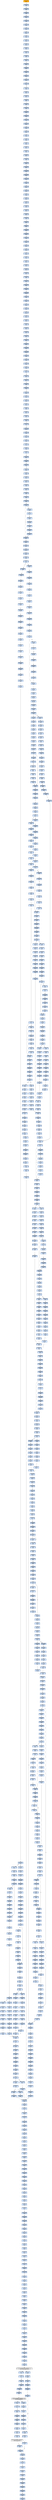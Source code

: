 strict digraph G {
	graph [bgcolor=transparent,
		name=G
	];
	node [color=lightsteelblue,
		fillcolor=lightsteelblue,
		shape=rectangle,
		style=filled
	];
	"0x0041d22b"	[color=lightgrey,
		fillcolor=orange,
		label="0x0041d22b
pusha"];
	"0x0041d22c"	[label="0x0041d22c
call"];
	"0x0041d22b" -> "0x0041d22c"	[color="#000000"];
	"0x0041d231"	[label="0x0041d231
popl"];
	"0x0041d22c" -> "0x0041d231"	[color="#000000"];
	"0x0041d232"	[label="0x0041d232
addl"];
	"0x0041d231" -> "0x0041d232"	[color="#000000"];
	"0x0041d237"	[label="0x0041d237
movl"];
	"0x0041d232" -> "0x0041d237"	[color="#000000"];
	"0x0041d239"	[label="0x0041d239
addl"];
	"0x0041d237" -> "0x0041d239"	[color="#000000"];
	"0x0041d23b"	[label="0x0041d23b
subl"];
	"0x0041d239" -> "0x0041d23b"	[color="#000000"];
	"0x0041d23d"	[label="0x0041d23d
movl"];
	"0x0041d23b" -> "0x0041d23d"	[color="#000000"];
	"0x0041d23f"	[label="0x0041d23f
lodsw"];
	"0x0041d23d" -> "0x0041d23f"	[color="#000000"];
	"0x0041d241"	[label="0x0041d241
shll"];
	"0x0041d23f" -> "0x0041d241"	[color="#000000"];
	"0x0041d244"	[label="0x0041d244
movl"];
	"0x0041d241" -> "0x0041d244"	[color="#000000"];
	"0x0041d246"	[label="0x0041d246
pushl"];
	"0x0041d244" -> "0x0041d246"	[color="#000000"];
	"0x0041d247"	[label="0x0041d247
lodsl"];
	"0x0041d246" -> "0x0041d247"	[color="#000000"];
	"0x0041d248"	[label="0x0041d248
subl"];
	"0x0041d247" -> "0x0041d248"	[color="#000000"];
	"0x0041d24a"	[label="0x0041d24a
addl"];
	"0x0041d248" -> "0x0041d24a"	[color="#000000"];
	"0x0041d24c"	[label="0x0041d24c
movl"];
	"0x0041d24a" -> "0x0041d24c"	[color="#000000"];
	"0x0041d24e"	[label="0x0041d24e
pushl"];
	"0x0041d24c" -> "0x0041d24e"	[color="#000000"];
	"0x0041d24f"	[label="0x0041d24f
pushl"];
	"0x0041d24e" -> "0x0041d24f"	[color="#000000"];
	"0x0041d250"	[label="0x0041d250
decl"];
	"0x0041d24f" -> "0x0041d250"	[color="#000000"];
	"0x0041d251"	[label="0x0041d251
movb"];
	"0x0041d250" -> "0x0041d251"	[color="#000000"];
	"0x0041d255"	[label="0x0041d255
movb"];
	"0x0041d251" -> "0x0041d255"	[color="#000000"];
	"0x0041d258"	[label="0x0041d258
jne"];
	"0x0041d255" -> "0x0041d258"	[color="#000000"];
	"0x0041d25a"	[label="0x0041d25a
subl"];
	"0x0041d258" -> "0x0041d25a"	[color="#000000",
		label=F];
	"0x0041d25c"	[label="0x0041d25c
lodsb"];
	"0x0041d25a" -> "0x0041d25c"	[color="#000000"];
	"0x0041d25d"	[label="0x0041d25d
movl"];
	"0x0041d25c" -> "0x0041d25d"	[color="#000000"];
	"0x0041d25f"	[label="0x0041d25f
andb"];
	"0x0041d25d" -> "0x0041d25f"	[color="#000000"];
	"0x0041d262"	[label="0x0041d262
andb"];
	"0x0041d25f" -> "0x0041d262"	[color="#000000"];
	"0x0041d264"	[label="0x0041d264
shll"];
	"0x0041d262" -> "0x0041d264"	[color="#000000"];
	"0x0041d267"	[label="0x0041d267
movb"];
	"0x0041d264" -> "0x0041d267"	[color="#000000"];
	"0x0041d269"	[label="0x0041d269
lodsb"];
	"0x0041d267" -> "0x0041d269"	[color="#000000"];
	"0x0041d26a"	[label="0x0041d26a
orl"];
	"0x0041d269" -> "0x0041d26a"	[color="#000000"];
	"0x0041d26c"	[label="0x0041d26c
pushl"];
	"0x0041d26a" -> "0x0041d26c"	[color="#000000"];
	"0x0041d26d"	[label="0x0041d26d
addb"];
	"0x0041d26c" -> "0x0041d26d"	[color="#000000"];
	"0x0041d26f"	[label="0x0041d26f
movl"];
	"0x0041d26d" -> "0x0041d26f"	[color="#000000"];
	"0x0041d274"	[label="0x0041d274
shll"];
	"0x0041d26f" -> "0x0041d274"	[color="#000000"];
	"0x0041d276"	[label="0x0041d276
popl"];
	"0x0041d274" -> "0x0041d276"	[color="#000000"];
	"0x0041d277"	[label="0x0041d277
popl"];
	"0x0041d276" -> "0x0041d277"	[color="#000000"];
	"0x0041d278"	[label="0x0041d278
movl"];
	"0x0041d277" -> "0x0041d278"	[color="#000000"];
	"0x0041d27a"	[label="0x0041d27a
leal"];
	"0x0041d278" -> "0x0041d27a"	[color="#000000"];
	"0x0041d281"	[label="0x0041d281
pushl"];
	"0x0041d27a" -> "0x0041d281"	[color="#000000"];
	"0x0041d282"	[label="0x0041d282
subl"];
	"0x0041d281" -> "0x0041d282"	[color="#000000"];
	"0x0041d284"	[label="0x0041d284
pushl"];
	"0x0041d282" -> "0x0041d284"	[color="#000000"];
	"0x0041d285"	[label="0x0041d285
pushl"];
	"0x0041d284" -> "0x0041d285"	[color="#000000"];
	"0x0041d286"	[label="0x0041d286
movl"];
	"0x0041d285" -> "0x0041d286"	[color="#000000"];
	"0x0041d288"	[label="0x0041d288
pushl"];
	"0x0041d286" -> "0x0041d288"	[color="#000000"];
	"0x0041d289"	[label="0x0041d289
movw"];
	"0x0041d288" -> "0x0041d289"	[color="#000000"];
	"0x0041d28c"	[label="0x0041d28c
shll"];
	"0x0041d289" -> "0x0041d28c"	[color="#000000"];
	"0x0041d28f"	[label="0x0041d28f
pushl"];
	"0x0041d28c" -> "0x0041d28f"	[color="#000000"];
	"0x0041d290"	[label="0x0041d290
pushl"];
	"0x0041d28f" -> "0x0041d290"	[color="#000000"];
	"0x0041d291"	[label="0x0041d291
addl"];
	"0x0041d290" -> "0x0041d291"	[color="#000000"];
	"0x0041d294"	[label="0x0041d294
pushl"];
	"0x0041d291" -> "0x0041d294"	[color="#000000"];
	"0x0041d295"	[label="0x0041d295
pushl"];
	"0x0041d294" -> "0x0041d295"	[color="#000000"];
	"0x0041d296"	[label="0x0041d296
addl"];
	"0x0041d295" -> "0x0041d296"	[color="#000000"];
	"0x0041d299"	[label="0x0041d299
pushl"];
	"0x0041d296" -> "0x0041d299"	[color="#000000"];
	"0x0041d29a"	[label="0x0041d29a
pushl"];
	"0x0041d299" -> "0x0041d29a"	[color="#000000"];
	"0x0041d29b"	[label="0x0041d29b
call"];
	"0x0041d29a" -> "0x0041d29b"	[color="#000000"];
	"0x0041d2fe"	[label="0x0041d2fe
pushl"];
	"0x0041d29b" -> "0x0041d2fe"	[color="#000000"];
	"0x0041d2ff"	[label="0x0041d2ff
pushl"];
	"0x0041d2fe" -> "0x0041d2ff"	[color="#000000"];
	"0x0041d300"	[label="0x0041d300
pushl"];
	"0x0041d2ff" -> "0x0041d300"	[color="#000000"];
	"0x0041d301"	[label="0x0041d301
pushl"];
	"0x0041d300" -> "0x0041d301"	[color="#000000"];
	"0x0041d302"	[label="0x0041d302
subl"];
	"0x0041d301" -> "0x0041d302"	[color="#000000"];
	"0x0041d305"	[label="0x0041d305
movl"];
	"0x0041d302" -> "0x0041d305"	[color="#000000"];
	"0x0041d30c"	[label="0x0041d30c
movl"];
	"0x0041d305" -> "0x0041d30c"	[color="#000000"];
	"0x0041d314"	[label="0x0041d314
movb"];
	"0x0041d30c" -> "0x0041d314"	[color="#000000"];
	"0x0041d319"	[label="0x0041d319
movl"];
	"0x0041d314" -> "0x0041d319"	[color="#000000"];
	"0x0041d320"	[label="0x0041d320
leal"];
	"0x0041d319" -> "0x0041d320"	[color="#000000"];
	"0x0041d323"	[label="0x0041d323
movl"];
	"0x0041d320" -> "0x0041d323"	[color="#000000"];
	"0x0041d327"	[label="0x0041d327
movl"];
	"0x0041d323" -> "0x0041d327"	[color="#000000"];
	"0x0041d32c"	[label="0x0041d32c
movzbl"];
	"0x0041d327" -> "0x0041d32c"	[color="#000000"];
	"0x0041d330"	[label="0x0041d330
movl"];
	"0x0041d32c" -> "0x0041d330"	[color="#000000"];
	"0x0041d332"	[label="0x0041d332
shll"];
	"0x0041d330" -> "0x0041d332"	[color="#000000"];
	"0x0041d334"	[label="0x0041d334
movl"];
	"0x0041d332" -> "0x0041d334"	[color="#000000"];
	"0x0041d336"	[label="0x0041d336
decl"];
	"0x0041d334" -> "0x0041d336"	[color="#000000"];
	"0x0041d337"	[label="0x0041d337
movl"];
	"0x0041d336" -> "0x0041d337"	[color="#000000"];
	"0x0041d33b"	[label="0x0041d33b
movzbl"];
	"0x0041d337" -> "0x0041d33b"	[color="#000000"];
	"0x0041d33f"	[label="0x0041d33f
shll"];
	"0x0041d33b" -> "0x0041d33f"	[color="#000000"];
	"0x0041d341"	[label="0x0041d341
decl"];
	"0x0041d33f" -> "0x0041d341"	[color="#000000"];
	"0x0041d342"	[label="0x0041d342
movl"];
	"0x0041d341" -> "0x0041d342"	[color="#000000"];
	"0x0041d346"	[label="0x0041d346
movl"];
	"0x0041d342" -> "0x0041d346"	[color="#000000"];
	"0x0041d34d"	[label="0x0041d34d
movzbl"];
	"0x0041d346" -> "0x0041d34d"	[color="#000000"];
	"0x0041d350"	[label="0x0041d350
movl"];
	"0x0041d34d" -> "0x0041d350"	[color="#000000"];
	"0x0041d357"	[label="0x0041d357
movl"];
	"0x0041d350" -> "0x0041d357"	[color="#000000"];
	"0x0041d35f"	[label="0x0041d35f
movl"];
	"0x0041d357" -> "0x0041d35f"	[color="#000000"];
	"0x0041d365"	[label="0x0041d365
movl"];
	"0x0041d35f" -> "0x0041d365"	[color="#000000"];
	"0x0041d36a"	[label="0x0041d36a
movl"];
	"0x0041d365" -> "0x0041d36a"	[color="#000000"];
	"0x0041d36e"	[label="0x0041d36e
movl"];
	"0x0041d36a" -> "0x0041d36e"	[color="#000000"];
	"0x0041d376"	[label="0x0041d376
movl"];
	"0x0041d36e" -> "0x0041d376"	[color="#000000"];
	"0x0041d37e"	[label="0x0041d37e
movl"];
	"0x0041d376" -> "0x0041d37e"	[color="#000000"];
	"0x0041d386"	[label="0x0041d386
movl"];
	"0x0041d37e" -> "0x0041d386"	[color="#000000"];
	"0x0041d38e"	[label="0x0041d38e
movzbl"];
	"0x0041d386" -> "0x0041d38e"	[color="#000000"];
	"0x0041d392"	[label="0x0041d392
addl"];
	"0x0041d38e" -> "0x0041d392"	[color="#000000"];
	"0x0041d394"	[label="0x0041d394
shll"];
	"0x0041d392" -> "0x0041d394"	[color="#000000"];
	"0x0041d396"	[label="0x0041d396
leal"];
	"0x0041d394" -> "0x0041d396"	[color="#000000"];
	"0x0041d39c"	[label="0x0041d39c
cmpl"];
	"0x0041d396" -> "0x0041d39c"	[color="#000000"];
	"0x0041d3a0"	[label="0x0041d3a0
jae"];
	"0x0041d39c" -> "0x0041d3a0"	[color="#000000"];
	"0x0041d3a2"	[label="0x0041d3a2
movl"];
	"0x0041d3a0" -> "0x0041d3a2"	[color="#000000",
		label=F];
	"0x0041d3a6"	[label="0x0041d3a6
movw"];
	"0x0041d3a2" -> "0x0041d3a6"	[color="#000000"];
	"0x0041d3ab"	[label="0x0041d3ab
addl"];
	"0x0041d3a6" -> "0x0041d3ab"	[color="#000000"];
	"0x0041d3ae"	[label="0x0041d3ae
loop"];
	"0x0041d3ab" -> "0x0041d3ae"	[color="#000000"];
	"0x0041d3b0"	[label="0x0041d3b0
movl"];
	"0x0041d3ae" -> "0x0041d3b0"	[color="#000000",
		label=F];
	"0x0041d3b7"	[label="0x0041d3b7
xorl"];
	"0x0041d3b0" -> "0x0041d3b7"	[color="#000000"];
	"0x0041d3b9"	[label="0x0041d3b9
movl"];
	"0x0041d3b7" -> "0x0041d3b9"	[color="#000000"];
	"0x0041d3c1"	[label="0x0041d3c1
movl"];
	"0x0041d3b9" -> "0x0041d3c1"	[color="#000000"];
	"0x0041d3c3"	[label="0x0041d3c3
addl"];
	"0x0041d3c1" -> "0x0041d3c3"	[color="#000000"];
	"0x0041d3ca"	[label="0x0041d3ca
movl"];
	"0x0041d3c3" -> "0x0041d3ca"	[color="#000000"];
	"0x0041d3ce"	[label="0x0041d3ce
xorl"];
	"0x0041d3ca" -> "0x0041d3ce"	[color="#000000"];
	"0x0041d3d0"	[label="0x0041d3d0
cmpl"];
	"0x0041d3ce" -> "0x0041d3d0"	[color="#000000"];
	"0x0041d3d4"	[label="0x0041d3d4
je"];
	"0x0041d3d0" -> "0x0041d3d4"	[color="#000000"];
	"0x0041d3da"	[label="0x0041d3da
movzbl"];
	"0x0041d3d4" -> "0x0041d3da"	[color="#000000",
		label=F];
	"0x0041d3dd"	[label="0x0041d3dd
shll"];
	"0x0041d3da" -> "0x0041d3dd"	[color="#000000"];
	"0x0041d3e0"	[label="0x0041d3e0
incl"];
	"0x0041d3dd" -> "0x0041d3e0"	[color="#000000"];
	"0x0041d3e1"	[label="0x0041d3e1
incl"];
	"0x0041d3e0" -> "0x0041d3e1"	[color="#000000"];
	"0x0041d3e2"	[label="0x0041d3e2
orl"];
	"0x0041d3e1" -> "0x0041d3e2"	[color="#000000"];
	"0x0041d3e4"	[label="0x0041d3e4
cmpl"];
	"0x0041d3e2" -> "0x0041d3e4"	[color="#000000"];
	"0x0041d3e7"	[label="0x0041d3e7
jle"];
	"0x0041d3e4" -> "0x0041d3e7"	[color="#000000"];
	"0x0041d3e9"	[label="0x0041d3e9
movl"];
	"0x0041d3e7" -> "0x0041d3e9"	[color="#000000",
		label=F];
	"0x0041d3f0"	[label="0x0041d3f0
cmpl"];
	"0x0041d3e9" -> "0x0041d3f0"	[color="#000000"];
	"0x0041d3f4"	[label="0x0041d3f4
jae"];
	"0x0041d3f0" -> "0x0041d3f4"	[color="#000000"];
	"0x0041d3fa"	[label="0x0041d3fa
movl"];
	"0x0041d3f4" -> "0x0041d3fa"	[color="#000000",
		label=F];
	"0x0041d3fe"	[label="0x0041d3fe
andl"];
	"0x0041d3fa" -> "0x0041d3fe"	[color="#000000"];
	"0x0041d402"	[label="0x0041d402
movl"];
	"0x0041d3fe" -> "0x0041d402"	[color="#000000"];
	"0x0041d406"	[label="0x0041d406
movl"];
	"0x0041d402" -> "0x0041d406"	[color="#000000"];
	"0x0041d40a"	[label="0x0041d40a
shll"];
	"0x0041d406" -> "0x0041d40a"	[color="#000000"];
	"0x0041d40d"	[label="0x0041d40d
movl"];
	"0x0041d40a" -> "0x0041d40d"	[color="#000000"];
	"0x0041d411"	[label="0x0041d411
addl"];
	"0x0041d40d" -> "0x0041d411"	[color="#000000"];
	"0x0041d413"	[label="0x0041d413
cmpl"];
	"0x0041d411" -> "0x0041d413"	[color="#000000"];
	"0x0041d41b"	[label="0x0041d41b
leal"];
	"0x0041d413" -> "0x0041d41b"	[color="#000000"];
	"0x0041d41e"	[label="0x0041d41e
ja"];
	"0x0041d41b" -> "0x0041d41e"	[color="#000000"];
	"0x0041d438"	[label="0x0041d438
movl"];
	"0x0041d41e" -> "0x0041d438"	[color="#000000",
		label=T];
	"0x0041d420"	[label="0x0041d420
cmpl"];
	"0x0041d41e" -> "0x0041d420"	[color="#000000",
		label=F];
	"0x0041d43c"	[label="0x0041d43c
movw"];
	"0x0041d438" -> "0x0041d43c"	[color="#000000"];
	"0x0041d440"	[label="0x0041d440
shrl"];
	"0x0041d43c" -> "0x0041d440"	[color="#000000"];
	"0x0041d443"	[label="0x0041d443
movzwl"];
	"0x0041d440" -> "0x0041d443"	[color="#000000"];
	"0x0041d446"	[label="0x0041d446
imull"];
	"0x0041d443" -> "0x0041d446"	[color="#000000"];
	"0x0041d449"	[label="0x0041d449
cmpl"];
	"0x0041d446" -> "0x0041d449"	[color="#000000"];
	"0x0041d44b"	[label="0x0041d44b
jae"];
	"0x0041d449" -> "0x0041d44b"	[color="#000000"];
	"0x0041d451"	[label="0x0041d451
movl"];
	"0x0041d44b" -> "0x0041d451"	[color="#000000",
		label=F];
	"0x0041d62e"	[label="0x0041d62e
movl"];
	"0x0041d44b" -> "0x0041d62e"	[color="#000000",
		label=T];
	"0x0041d455"	[label="0x0041d455
movl"];
	"0x0041d451" -> "0x0041d455"	[color="#000000"];
	"0x0041d45a"	[label="0x0041d45a
subl"];
	"0x0041d455" -> "0x0041d45a"	[color="#000000"];
	"0x0041d45c"	[label="0x0041d45c
movb"];
	"0x0041d45a" -> "0x0041d45c"	[color="#000000"];
	"0x0041d460"	[label="0x0041d460
sarl"];
	"0x0041d45c" -> "0x0041d460"	[color="#000000"];
	"0x0041d463"	[label="0x0041d463
movl"];
	"0x0041d460" -> "0x0041d463"	[color="#000000"];
	"0x0041d468"	[label="0x0041d468
leal"];
	"0x0041d463" -> "0x0041d468"	[color="#000000"];
	"0x0041d46b"	[label="0x0041d46b
movzbl"];
	"0x0041d468" -> "0x0041d46b"	[color="#000000"];
	"0x0041d470"	[label="0x0041d470
movw"];
	"0x0041d46b" -> "0x0041d470"	[color="#000000"];
	"0x0041d474"	[label="0x0041d474
movl"];
	"0x0041d470" -> "0x0041d474"	[color="#000000"];
	"0x0041d478"	[label="0x0041d478
andl"];
	"0x0041d474" -> "0x0041d478"	[color="#000000"];
	"0x0041d47c"	[label="0x0041d47c
movl"];
	"0x0041d478" -> "0x0041d47c"	[color="#000000"];
	"0x0041d480"	[label="0x0041d480
shll"];
	"0x0041d47c" -> "0x0041d480"	[color="#000000"];
	"0x0041d482"	[label="0x0041d482
movl"];
	"0x0041d480" -> "0x0041d482"	[color="#000000"];
	"0x0041d487"	[label="0x0041d487
subl"];
	"0x0041d482" -> "0x0041d487"	[color="#000000"];
	"0x0041d48b"	[label="0x0041d48b
sarl"];
	"0x0041d487" -> "0x0041d48b"	[color="#000000"];
	"0x0041d48d"	[label="0x0041d48d
addl"];
	"0x0041d48b" -> "0x0041d48d"	[color="#000000"];
	"0x0041d48f"	[label="0x0041d48f
imull"];
	"0x0041d48d" -> "0x0041d48f"	[color="#000000"];
	"0x0041d495"	[label="0x0041d495
cmpl"];
	"0x0041d48f" -> "0x0041d495"	[color="#000000"];
	"0x0041d49a"	[label="0x0041d49a
leal"];
	"0x0041d495" -> "0x0041d49a"	[color="#000000"];
	"0x0041d4a1"	[label="0x0041d4a1
movl"];
	"0x0041d49a" -> "0x0041d4a1"	[color="#000000"];
	"0x0041d4a5"	[label="0x0041d4a5
jle"];
	"0x0041d4a1" -> "0x0041d4a5"	[color="#000000"];
	"0x0041d575"	[label="0x0041d575
leal"];
	"0x0041d4a5" -> "0x0041d575"	[color="#000000",
		label=T];
	"0x0041d4ab"	[label="0x0041d4ab
movl"];
	"0x0041d4a5" -> "0x0041d4ab"	[color="#000000",
		label=F];
	"0x0041d578"	[label="0x0041d578
movl"];
	"0x0041d575" -> "0x0041d578"	[color="#000000"];
	"0x0041d57c"	[label="0x0041d57c
addl"];
	"0x0041d578" -> "0x0041d57c"	[color="#000000"];
	"0x0041d57e"	[label="0x0041d57e
cmpl"];
	"0x0041d57c" -> "0x0041d57e"	[color="#000000"];
	"0x0041d586"	[label="0x0041d586
ja"];
	"0x0041d57e" -> "0x0041d586"	[color="#000000"];
	"0x0041d5a0"	[label="0x0041d5a0
movl"];
	"0x0041d586" -> "0x0041d5a0"	[color="#000000",
		label=T];
	"0x0041d588"	[label="0x0041d588
cmpl"];
	"0x0041d586" -> "0x0041d588"	[color="#000000",
		label=F];
	"0x0041d5a4"	[label="0x0041d5a4
movw"];
	"0x0041d5a0" -> "0x0041d5a4"	[color="#000000"];
	"0x0041d5a8"	[label="0x0041d5a8
shrl"];
	"0x0041d5a4" -> "0x0041d5a8"	[color="#000000"];
	"0x0041d5ab"	[label="0x0041d5ab
movzwl"];
	"0x0041d5a8" -> "0x0041d5ab"	[color="#000000"];
	"0x0041d5ae"	[label="0x0041d5ae
imull"];
	"0x0041d5ab" -> "0x0041d5ae"	[color="#000000"];
	"0x0041d5b1"	[label="0x0041d5b1
cmpl"];
	"0x0041d5ae" -> "0x0041d5b1"	[color="#000000"];
	"0x0041d5b3"	[label="0x0041d5b3
jae"];
	"0x0041d5b1" -> "0x0041d5b3"	[color="#000000"];
	"0x0041d5b5"	[label="0x0041d5b5
movl"];
	"0x0041d5b3" -> "0x0041d5b5"	[color="#000000",
		label=F];
	"0x0041d5ce"	[label="0x0041d5ce
subl"];
	"0x0041d5b3" -> "0x0041d5ce"	[color="#000000",
		label=T];
	"0x0041d5b9"	[label="0x0041d5b9
movl"];
	"0x0041d5b5" -> "0x0041d5b9"	[color="#000000"];
	"0x0041d5be"	[label="0x0041d5be
subl"];
	"0x0041d5b9" -> "0x0041d5be"	[color="#000000"];
	"0x0041d5c0"	[label="0x0041d5c0
movl"];
	"0x0041d5be" -> "0x0041d5c0"	[color="#000000"];
	"0x0041d5c2"	[label="0x0041d5c2
sarl"];
	"0x0041d5c0" -> "0x0041d5c2"	[color="#000000"];
	"0x0041d5c5"	[label="0x0041d5c5
leal"];
	"0x0041d5c2" -> "0x0041d5c5"	[color="#000000"];
	"0x0041d5c8"	[label="0x0041d5c8
movw"];
	"0x0041d5c5" -> "0x0041d5c8"	[color="#000000"];
	"0x0041d5cc"	[label="0x0041d5cc
jmp"];
	"0x0041d5c8" -> "0x0041d5cc"	[color="#000000"];
	"0x0041d56d"	[label="0x0041d56d
cmpl"];
	"0x0041d5cc" -> "0x0041d56d"	[color="#000000"];
	"0x0041d573"	[label="0x0041d573
jg"];
	"0x0041d56d" -> "0x0041d573"	[color="#000000"];
	"0x0041d5e6"	[label="0x0041d5e6
movl"];
	"0x0041d573" -> "0x0041d5e6"	[color="#000000",
		label=T];
	"0x0041d5d2"	[label="0x0041d5d2
subl"];
	"0x0041d5ce" -> "0x0041d5d2"	[color="#000000"];
	"0x0041d5d4"	[label="0x0041d5d4
movl"];
	"0x0041d5d2" -> "0x0041d5d4"	[color="#000000"];
	"0x0041d5d6"	[label="0x0041d5d6
leal"];
	"0x0041d5d4" -> "0x0041d5d6"	[color="#000000"];
	"0x0041d5d9"	[label="0x0041d5d9
shrw"];
	"0x0041d5d6" -> "0x0041d5d9"	[color="#000000"];
	"0x0041d5dd"	[label="0x0041d5dd
subw"];
	"0x0041d5d9" -> "0x0041d5dd"	[color="#000000"];
	"0x0041d5e0"	[label="0x0041d5e0
movw"];
	"0x0041d5dd" -> "0x0041d5e0"	[color="#000000"];
	"0x0041d5e4"	[label="0x0041d5e4
jmp"];
	"0x0041d5e0" -> "0x0041d5e4"	[color="#000000"];
	"0x0041d5e4" -> "0x0041d56d"	[color="#000000"];
	"0x0041d5ea"	[label="0x0041d5ea
movl"];
	"0x0041d5e6" -> "0x0041d5ea"	[color="#000000"];
	"0x0041d5ec"	[label="0x0041d5ec
movl"];
	"0x0041d5ea" -> "0x0041d5ec"	[color="#000000"];
	"0x0041d5f3"	[label="0x0041d5f3
movb"];
	"0x0041d5ec" -> "0x0041d5f3"	[color="#000000"];
	"0x0041d5f7"	[label="0x0041d5f7
movb"];
	"0x0041d5f3" -> "0x0041d5f7"	[color="#000000"];
	"0x0041d5fa"	[label="0x0041d5fa
incl"];
	"0x0041d5f7" -> "0x0041d5fa"	[color="#000000"];
	"0x0041d5fb"	[label="0x0041d5fb
cmpl"];
	"0x0041d5fa" -> "0x0041d5fb"	[color="#000000"];
	"0x0041d600"	[label="0x0041d600
movl"];
	"0x0041d5fb" -> "0x0041d600"	[color="#000000"];
	"0x0041d604"	[label="0x0041d604
jg"];
	"0x0041d600" -> "0x0041d604"	[color="#000000"];
	"0x0041d606"	[label="0x0041d606
movl"];
	"0x0041d604" -> "0x0041d606"	[color="#000000",
		label=F];
	"0x0041d613"	[label="0x0041d613
cmpl"];
	"0x0041d604" -> "0x0041d613"	[color="#000000",
		label=T];
	"0x0041d60e"	[label="0x0041d60e
jmp"];
	"0x0041d606" -> "0x0041d60e"	[color="#000000"];
	"0x0041dd2f"	[label="0x0041dd2f
movl"];
	"0x0041d60e" -> "0x0041dd2f"	[color="#000000"];
	"0x0041dd36"	[label="0x0041dd36
cmpl"];
	"0x0041dd2f" -> "0x0041dd36"	[color="#000000"];
	"0x0041dd3a"	[label="0x0041dd3a
jb"];
	"0x0041dd36" -> "0x0041dd3a"	[color="#000000"];
	"0x0041dd40"	[label="0x0041dd40
cmpl"];
	"0x0041dd3a" -> "0x0041dd40"	[color="#000000",
		label=F];
	"0x0041d424"	[label="0x0041d424
je"];
	"0x0041d420" -> "0x0041d424"	[color="#000000"];
	"0x0041d42a"	[label="0x0041d42a
shll"];
	"0x0041d424" -> "0x0041d42a"	[color="#000000",
		label=F];
	"0x0041d42f"	[label="0x0041d42f
movzbl"];
	"0x0041d42a" -> "0x0041d42f"	[color="#000000"];
	"0x0041d432"	[label="0x0041d432
shll"];
	"0x0041d42f" -> "0x0041d432"	[color="#000000"];
	"0x0041d435"	[label="0x0041d435
incl"];
	"0x0041d432" -> "0x0041d435"	[color="#000000"];
	"0x0041d436"	[label="0x0041d436
orl"];
	"0x0041d435" -> "0x0041d436"	[color="#000000"];
	"0x0041d436" -> "0x0041d438"	[color="#000000"];
	"0x0041d58c"	[label="0x0041d58c
je"];
	"0x0041d588" -> "0x0041d58c"	[color="#000000"];
	"0x0041d592"	[label="0x0041d592
shll"];
	"0x0041d58c" -> "0x0041d592"	[color="#000000",
		label=F];
	"0x0041d597"	[label="0x0041d597
movzbl"];
	"0x0041d592" -> "0x0041d597"	[color="#000000"];
	"0x0041d59a"	[label="0x0041d59a
shll"];
	"0x0041d597" -> "0x0041d59a"	[color="#000000"];
	"0x0041d59d"	[label="0x0041d59d
incl"];
	"0x0041d59a" -> "0x0041d59d"	[color="#000000"];
	"0x0041d59e"	[label="0x0041d59e
orl"];
	"0x0041d59d" -> "0x0041d59e"	[color="#000000"];
	"0x0041d59e" -> "0x0041d5a0"	[color="#000000"];
	"0x0041d632"	[label="0x0041d632
subl"];
	"0x0041d62e" -> "0x0041d632"	[color="#000000"];
	"0x0041d634"	[label="0x0041d634
movl"];
	"0x0041d632" -> "0x0041d634"	[color="#000000"];
	"0x0041d638"	[label="0x0041d638
subl"];
	"0x0041d634" -> "0x0041d638"	[color="#000000"];
	"0x0041d63a"	[label="0x0041d63a
movl"];
	"0x0041d638" -> "0x0041d63a"	[color="#000000"];
	"0x0041d63c"	[label="0x0041d63c
shrw"];
	"0x0041d63a" -> "0x0041d63c"	[color="#000000"];
	"0x0041d640"	[label="0x0041d640
subw"];
	"0x0041d63c" -> "0x0041d640"	[color="#000000"];
	"0x0041d643"	[label="0x0041d643
cmpl"];
	"0x0041d640" -> "0x0041d643"	[color="#000000"];
	"0x0041d649"	[label="0x0041d649
movw"];
	"0x0041d643" -> "0x0041d649"	[color="#000000"];
	"0x0041d64d"	[label="0x0041d64d
movl"];
	"0x0041d649" -> "0x0041d64d"	[color="#000000"];
	"0x0041d651"	[label="0x0041d651
leal"];
	"0x0041d64d" -> "0x0041d651"	[color="#000000"];
	"0x0041d655"	[label="0x0041d655
movl"];
	"0x0041d651" -> "0x0041d655"	[color="#000000"];
	"0x0041d659"	[label="0x0041d659
ja"];
	"0x0041d655" -> "0x0041d659"	[color="#000000"];
	"0x0041d671"	[label="0x0041d671
movl"];
	"0x0041d659" -> "0x0041d671"	[color="#000000",
		label=T];
	"0x0041d65b"	[label="0x0041d65b
cmpl"];
	"0x0041d659" -> "0x0041d65b"	[color="#000000",
		label=F];
	"0x0041d675"	[label="0x0041d675
movl"];
	"0x0041d671" -> "0x0041d675"	[color="#000000"];
	"0x0041d677"	[label="0x0041d677
shrl"];
	"0x0041d675" -> "0x0041d677"	[color="#000000"];
	"0x0041d67a"	[label="0x0041d67a
movw"];
	"0x0041d677" -> "0x0041d67a"	[color="#000000"];
	"0x0041d681"	[label="0x0041d681
movzwl"];
	"0x0041d67a" -> "0x0041d681"	[color="#000000"];
	"0x0041d684"	[label="0x0041d684
imull"];
	"0x0041d681" -> "0x0041d684"	[color="#000000"];
	"0x0041d687"	[label="0x0041d687
cmpl"];
	"0x0041d684" -> "0x0041d687"	[color="#000000"];
	"0x0041d689"	[label="0x0041d689
jae"];
	"0x0041d687" -> "0x0041d689"	[color="#000000"];
	"0x0041d6dd"	[label="0x0041d6dd
movl"];
	"0x0041d689" -> "0x0041d6dd"	[color="#000000",
		label=T];
	"0x0041d68b"	[label="0x0041d68b
movl"];
	"0x0041d689" -> "0x0041d68b"	[color="#000000",
		label=F];
	"0x0041d6df"	[label="0x0041d6df
subl"];
	"0x0041d6dd" -> "0x0041d6df"	[color="#000000"];
	"0x0041d6e1"	[label="0x0041d6e1
subl"];
	"0x0041d6df" -> "0x0041d6e1"	[color="#000000"];
	"0x0041d6e3"	[label="0x0041d6e3
movl"];
	"0x0041d6e1" -> "0x0041d6e3"	[color="#000000"];
	"0x0041d6e5"	[label="0x0041d6e5
shrw"];
	"0x0041d6e3" -> "0x0041d6e5"	[color="#000000"];
	"0x0041d6e9"	[label="0x0041d6e9
movl"];
	"0x0041d6e5" -> "0x0041d6e9"	[color="#000000"];
	"0x0041d6ed"	[label="0x0041d6ed
subw"];
	"0x0041d6e9" -> "0x0041d6ed"	[color="#000000"];
	"0x0041d6f0"	[label="0x0041d6f0
cmpl"];
	"0x0041d6ed" -> "0x0041d6f0"	[color="#000000"];
	"0x0041d6f6"	[label="0x0041d6f6
movw"];
	"0x0041d6f0" -> "0x0041d6f6"	[color="#000000"];
	"0x0041d6fd"	[label="0x0041d6fd
ja"];
	"0x0041d6f6" -> "0x0041d6fd"	[color="#000000"];
	"0x0041d715"	[label="0x0041d715
movl"];
	"0x0041d6fd" -> "0x0041d715"	[color="#000000",
		label=T];
	"0x0041d6ff"	[label="0x0041d6ff
cmpl"];
	"0x0041d6fd" -> "0x0041d6ff"	[color="#000000",
		label=F];
	"0x0041d719"	[label="0x0041d719
movl"];
	"0x0041d715" -> "0x0041d719"	[color="#000000"];
	"0x0041d71b"	[label="0x0041d71b
shrl"];
	"0x0041d719" -> "0x0041d71b"	[color="#000000"];
	"0x0041d71e"	[label="0x0041d71e
movw"];
	"0x0041d71b" -> "0x0041d71e"	[color="#000000"];
	"0x0041d725"	[label="0x0041d725
movzwl"];
	"0x0041d71e" -> "0x0041d725"	[color="#000000"];
	"0x0041d728"	[label="0x0041d728
imull"];
	"0x0041d725" -> "0x0041d728"	[color="#000000"];
	"0x0041d72b"	[label="0x0041d72b
cmpl"];
	"0x0041d728" -> "0x0041d72b"	[color="#000000"];
	"0x0041d72d"	[label="0x0041d72d
jae"];
	"0x0041d72b" -> "0x0041d72d"	[color="#000000"];
	"0x0041d733"	[label="0x0041d733
movl"];
	"0x0041d72d" -> "0x0041d733"	[color="#000000",
		label=F];
	"0x0041d816"	[label="0x0041d816
movl"];
	"0x0041d72d" -> "0x0041d816"	[color="#000000",
		label=T];
	"0x0041d738"	[label="0x0041d738
movl"];
	"0x0041d733" -> "0x0041d738"	[color="#000000"];
	"0x0041d73a"	[label="0x0041d73a
subl"];
	"0x0041d738" -> "0x0041d73a"	[color="#000000"];
	"0x0041d73c"	[label="0x0041d73c
movl"];
	"0x0041d73a" -> "0x0041d73c"	[color="#000000"];
	"0x0041d744"	[label="0x0041d744
movl"];
	"0x0041d73c" -> "0x0041d744"	[color="#000000"];
	"0x0041d746"	[label="0x0041d746
sarl"];
	"0x0041d744" -> "0x0041d746"	[color="#000000"];
	"0x0041d749"	[label="0x0041d749
leal"];
	"0x0041d746" -> "0x0041d749"	[color="#000000"];
	"0x0041d74c"	[label="0x0041d74c
movl"];
	"0x0041d749" -> "0x0041d74c"	[color="#000000"];
	"0x0041d750"	[label="0x0041d750
movw"];
	"0x0041d74c" -> "0x0041d750"	[color="#000000"];
	"0x0041d757"	[label="0x0041d757
movl"];
	"0x0041d750" -> "0x0041d757"	[color="#000000"];
	"0x0041d75b"	[label="0x0041d75b
movl"];
	"0x0041d757" -> "0x0041d75b"	[color="#000000"];
	"0x0041d75f"	[label="0x0041d75f
shll"];
	"0x0041d75b" -> "0x0041d75f"	[color="#000000"];
	"0x0041d762"	[label="0x0041d762
addl"];
	"0x0041d75f" -> "0x0041d762"	[color="#000000"];
	"0x0041d766"	[label="0x0041d766
cmpl"];
	"0x0041d762" -> "0x0041d766"	[color="#000000"];
	"0x0041d76c"	[label="0x0041d76c
leal"];
	"0x0041d766" -> "0x0041d76c"	[color="#000000"];
	"0x0041d76f"	[label="0x0041d76f
ja"];
	"0x0041d76c" -> "0x0041d76f"	[color="#000000"];
	"0x0041d787"	[label="0x0041d787
movw"];
	"0x0041d76f" -> "0x0041d787"	[color="#000000",
		label=T];
	"0x0041d771"	[label="0x0041d771
cmpl"];
	"0x0041d76f" -> "0x0041d771"	[color="#000000",
		label=F];
	"0x0041d78e"	[label="0x0041d78e
movl"];
	"0x0041d787" -> "0x0041d78e"	[color="#000000"];
	"0x0041d790"	[label="0x0041d790
shrl"];
	"0x0041d78e" -> "0x0041d790"	[color="#000000"];
	"0x0041d793"	[label="0x0041d793
movzwl"];
	"0x0041d790" -> "0x0041d793"	[color="#000000"];
	"0x0041d796"	[label="0x0041d796
imull"];
	"0x0041d793" -> "0x0041d796"	[color="#000000"];
	"0x0041d799"	[label="0x0041d799
cmpl"];
	"0x0041d796" -> "0x0041d799"	[color="#000000"];
	"0x0041d79b"	[label="0x0041d79b
jae"];
	"0x0041d799" -> "0x0041d79b"	[color="#000000"];
	"0x0041d7fd"	[label="0x0041d7fd
subl"];
	"0x0041d79b" -> "0x0041d7fd"	[color="#000000",
		label=T];
	"0x0041d79d"	[label="0x0041d79d
subl"];
	"0x0041d79b" -> "0x0041d79d"	[color="#000000",
		label=F];
	"0x0041d7ff"	[label="0x0041d7ff
subl"];
	"0x0041d7fd" -> "0x0041d7ff"	[color="#000000"];
	"0x0041d801"	[label="0x0041d801
movl"];
	"0x0041d7ff" -> "0x0041d801"	[color="#000000"];
	"0x0041d803"	[label="0x0041d803
shrw"];
	"0x0041d801" -> "0x0041d803"	[color="#000000"];
	"0x0041d807"	[label="0x0041d807
subw"];
	"0x0041d803" -> "0x0041d807"	[color="#000000"];
	"0x0041d80a"	[label="0x0041d80a
movw"];
	"0x0041d807" -> "0x0041d80a"	[color="#000000"];
	"0x0041d811"	[label="0x0041d811
jmp"];
	"0x0041d80a" -> "0x0041d811"	[color="#000000"];
	"0x0041d935"	[label="0x0041d935
xorl"];
	"0x0041d811" -> "0x0041d935"	[color="#000000"];
	"0x0041d937"	[label="0x0041d937
cmpl"];
	"0x0041d935" -> "0x0041d937"	[color="#000000"];
	"0x0041d93c"	[label="0x0041d93c
movl"];
	"0x0041d937" -> "0x0041d93c"	[color="#000000"];
	"0x0041d940"	[label="0x0041d940
setg"];
	"0x0041d93c" -> "0x0041d940"	[color="#000000"];
	"0x0041d943"	[label="0x0041d943
addl"];
	"0x0041d940" -> "0x0041d943"	[color="#000000"];
	"0x0041d949"	[label="0x0041d949
leal"];
	"0x0041d943" -> "0x0041d949"	[color="#000000"];
	"0x0041d94d"	[label="0x0041d94d
movl"];
	"0x0041d949" -> "0x0041d94d"	[color="#000000"];
	"0x0041d951"	[label="0x0041d951
cmpl"];
	"0x0041d94d" -> "0x0041d951"	[color="#000000"];
	"0x0041d957"	[label="0x0041d957
ja"];
	"0x0041d951" -> "0x0041d957"	[color="#000000"];
	"0x0041d96f"	[label="0x0041d96f
movw"];
	"0x0041d957" -> "0x0041d96f"	[color="#000000",
		label=T];
	"0x0041d959"	[label="0x0041d959
cmpl"];
	"0x0041d957" -> "0x0041d959"	[color="#000000",
		label=F];
	"0x0041d972"	[label="0x0041d972
movl"];
	"0x0041d96f" -> "0x0041d972"	[color="#000000"];
	"0x0041d974"	[label="0x0041d974
shrl"];
	"0x0041d972" -> "0x0041d974"	[color="#000000"];
	"0x0041d977"	[label="0x0041d977
movzwl"];
	"0x0041d974" -> "0x0041d977"	[color="#000000"];
	"0x0041d97a"	[label="0x0041d97a
imull"];
	"0x0041d977" -> "0x0041d97a"	[color="#000000"];
	"0x0041d97d"	[label="0x0041d97d
cmpl"];
	"0x0041d97a" -> "0x0041d97d"	[color="#000000"];
	"0x0041d97f"	[label="0x0041d97f
jae"];
	"0x0041d97d" -> "0x0041d97f"	[color="#000000"];
	"0x0041d981"	[label="0x0041d981
movl"];
	"0x0041d97f" -> "0x0041d981"	[color="#000000",
		label=F];
	"0x0041d9b0"	[label="0x0041d9b0
subl"];
	"0x0041d97f" -> "0x0041d9b0"	[color="#000000",
		label=T];
	"0x0041d985"	[label="0x0041d985
movl"];
	"0x0041d981" -> "0x0041d985"	[color="#000000"];
	"0x0041d98a"	[label="0x0041d98a
subl"];
	"0x0041d985" -> "0x0041d98a"	[color="#000000"];
	"0x0041d98c"	[label="0x0041d98c
shll"];
	"0x0041d98a" -> "0x0041d98c"	[color="#000000"];
	"0x0041d991"	[label="0x0041d991
sarl"];
	"0x0041d98c" -> "0x0041d991"	[color="#000000"];
	"0x0041d994"	[label="0x0041d994
movl"];
	"0x0041d991" -> "0x0041d994"	[color="#000000"];
	"0x0041d99c"	[label="0x0041d99c
leal"];
	"0x0041d994" -> "0x0041d99c"	[color="#000000"];
	"0x0041d99f"	[label="0x0041d99f
movw"];
	"0x0041d99c" -> "0x0041d99f"	[color="#000000"];
	"0x0041d9a2"	[label="0x0041d9a2
movl"];
	"0x0041d99f" -> "0x0041d9a2"	[color="#000000"];
	"0x0041d9a6"	[label="0x0041d9a6
leal"];
	"0x0041d9a2" -> "0x0041d9a6"	[color="#000000"];
	"0x0041d9aa"	[label="0x0041d9aa
movl"];
	"0x0041d9a6" -> "0x0041d9aa"	[color="#000000"];
	"0x0041d9ae"	[label="0x0041d9ae
jmp"];
	"0x0041d9aa" -> "0x0041d9ae"	[color="#000000"];
	"0x0041da22"	[label="0x0041da22
movl"];
	"0x0041d9ae" -> "0x0041da22"	[color="#000000"];
	"0x0041da2a"	[label="0x0041da2a
jmp"];
	"0x0041da22" -> "0x0041da2a"	[color="#000000"];
	"0x0041da5b"	[label="0x0041da5b
movl"];
	"0x0041da2a" -> "0x0041da5b"	[color="#000000"];
	"0x0041da5f"	[label="0x0041da5f
movl"];
	"0x0041da5b" -> "0x0041da5f"	[color="#000000"];
	"0x0041da64"	[label="0x0041da64
movl"];
	"0x0041da5f" -> "0x0041da64"	[color="#000000"];
	"0x0041da68"	[label="0x0041da68
leal"];
	"0x0041da64" -> "0x0041da68"	[color="#000000"];
	"0x0041da6b"	[label="0x0041da6b
movl"];
	"0x0041da68" -> "0x0041da6b"	[color="#000000"];
	"0x0041da6f"	[label="0x0041da6f
addl"];
	"0x0041da6b" -> "0x0041da6f"	[color="#000000"];
	"0x0041da71"	[label="0x0041da71
cmpl"];
	"0x0041da6f" -> "0x0041da71"	[color="#000000"];
	"0x0041da79"	[label="0x0041da79
ja"];
	"0x0041da71" -> "0x0041da79"	[color="#000000"];
	"0x0041da7b"	[label="0x0041da7b
cmpl"];
	"0x0041da79" -> "0x0041da7b"	[color="#000000",
		label=F];
	"0x0041da93"	[label="0x0041da93
movl"];
	"0x0041da79" -> "0x0041da93"	[color="#000000",
		label=T];
	"0x0041da7f"	[label="0x0041da7f
je"];
	"0x0041da7b" -> "0x0041da7f"	[color="#000000"];
	"0x0041da85"	[label="0x0041da85
shll"];
	"0x0041da7f" -> "0x0041da85"	[color="#000000",
		label=F];
	"0x0041da8a"	[label="0x0041da8a
movzbl"];
	"0x0041da85" -> "0x0041da8a"	[color="#000000"];
	"0x0041da8d"	[label="0x0041da8d
shll"];
	"0x0041da8a" -> "0x0041da8d"	[color="#000000"];
	"0x0041da90"	[label="0x0041da90
incl"];
	"0x0041da8d" -> "0x0041da90"	[color="#000000"];
	"0x0041da91"	[label="0x0041da91
orl"];
	"0x0041da90" -> "0x0041da91"	[color="#000000"];
	"0x0041da91" -> "0x0041da93"	[color="#000000"];
	"0x0041da97"	[label="0x0041da97
movw"];
	"0x0041da93" -> "0x0041da97"	[color="#000000"];
	"0x0041da9a"	[label="0x0041da9a
shrl"];
	"0x0041da97" -> "0x0041da9a"	[color="#000000"];
	"0x0041da9d"	[label="0x0041da9d
movzwl"];
	"0x0041da9a" -> "0x0041da9d"	[color="#000000"];
	"0x0041daa0"	[label="0x0041daa0
imull"];
	"0x0041da9d" -> "0x0041daa0"	[color="#000000"];
	"0x0041daa3"	[label="0x0041daa3
cmpl"];
	"0x0041daa0" -> "0x0041daa3"	[color="#000000"];
	"0x0041daa5"	[label="0x0041daa5
jae"];
	"0x0041daa3" -> "0x0041daa5"	[color="#000000"];
	"0x0041daa7"	[label="0x0041daa7
movl"];
	"0x0041daa5" -> "0x0041daa7"	[color="#000000",
		label=F];
	"0x0041dabf"	[label="0x0041dabf
subl"];
	"0x0041daa5" -> "0x0041dabf"	[color="#000000",
		label=T];
	"0x0041daab"	[label="0x0041daab
movl"];
	"0x0041daa7" -> "0x0041daab"	[color="#000000"];
	"0x0041dab0"	[label="0x0041dab0
subl"];
	"0x0041daab" -> "0x0041dab0"	[color="#000000"];
	"0x0041dab2"	[label="0x0041dab2
sarl"];
	"0x0041dab0" -> "0x0041dab2"	[color="#000000"];
	"0x0041dab5"	[label="0x0041dab5
leal"];
	"0x0041dab2" -> "0x0041dab5"	[color="#000000"];
	"0x0041dab8"	[label="0x0041dab8
movl"];
	"0x0041dab5" -> "0x0041dab8"	[color="#000000"];
	"0x0041daba"	[label="0x0041daba
movw"];
	"0x0041dab8" -> "0x0041daba"	[color="#000000"];
	"0x0041dabd"	[label="0x0041dabd
jmp"];
	"0x0041daba" -> "0x0041dabd"	[color="#000000"];
	"0x0041dad4"	[label="0x0041dad4
movl"];
	"0x0041dabd" -> "0x0041dad4"	[color="#000000"];
	"0x0041dad8"	[label="0x0041dad8
decl"];
	"0x0041dad4" -> "0x0041dad8"	[color="#000000"];
	"0x0041dad9"	[label="0x0041dad9
movl"];
	"0x0041dad8" -> "0x0041dad9"	[color="#000000"];
	"0x0041dadd"	[label="0x0041dadd
jne"];
	"0x0041dad9" -> "0x0041dadd"	[color="#000000"];
	"0x0041dadf"	[label="0x0041dadf
movb"];
	"0x0041dadd" -> "0x0041dadf"	[color="#000000",
		label=F];
	"0x0041dae3"	[label="0x0041dae3
movl"];
	"0x0041dadf" -> "0x0041dae3"	[color="#000000"];
	"0x0041dae8"	[label="0x0041dae8
shll"];
	"0x0041dae3" -> "0x0041dae8"	[color="#000000"];
	"0x0041daea"	[label="0x0041daea
subl"];
	"0x0041dae8" -> "0x0041daea"	[color="#000000"];
	"0x0041daec"	[label="0x0041daec
addl"];
	"0x0041daea" -> "0x0041daec"	[color="#000000"];
	"0x0041daf0"	[label="0x0041daf0
cmpl"];
	"0x0041daec" -> "0x0041daf0"	[color="#000000"];
	"0x0041daf5"	[label="0x0041daf5
movl"];
	"0x0041daf0" -> "0x0041daf5"	[color="#000000"];
	"0x0041daf9"	[label="0x0041daf9
jg"];
	"0x0041daf5" -> "0x0041daf9"	[color="#000000"];
	"0x0041dce6"	[label="0x0041dce6
movl"];
	"0x0041daf9" -> "0x0041dce6"	[color="#000000",
		label=T];
	"0x0041daff"	[label="0x0041daff
addl"];
	"0x0041daf9" -> "0x0041daff"	[color="#000000",
		label=F];
	"0x0041dcea"	[label="0x0041dcea
movl"];
	"0x0041dce6" -> "0x0041dcea"	[color="#000000"];
	"0x0041dcee"	[label="0x0041dcee
addl"];
	"0x0041dcea" -> "0x0041dcee"	[color="#000000"];
	"0x0041dcf1"	[label="0x0041dcf1
cmpl"];
	"0x0041dcee" -> "0x0041dcf1"	[color="#000000"];
	"0x0041dcf5"	[label="0x0041dcf5
ja"];
	"0x0041dcf1" -> "0x0041dcf5"	[color="#000000"];
	"0x0041dcf7"	[label="0x0041dcf7
movl"];
	"0x0041dcf5" -> "0x0041dcf7"	[color="#000000",
		label=F];
	"0x0041dcfe"	[label="0x0041dcfe
movl"];
	"0x0041dcf7" -> "0x0041dcfe"	[color="#000000"];
	"0x0041dd00"	[label="0x0041dd00
subl"];
	"0x0041dcfe" -> "0x0041dd00"	[color="#000000"];
	"0x0041dd04"	[label="0x0041dd04
addl"];
	"0x0041dd00" -> "0x0041dd04"	[color="#000000"];
	"0x0041dd0b"	[label="0x0041dd0b
leal"];
	"0x0041dd04" -> "0x0041dd0b"	[color="#000000"];
	"0x0041dd0f"	[label="0x0041dd0f
movb"];
	"0x0041dd0b" -> "0x0041dd0f"	[color="#000000"];
	"0x0041dd11"	[label="0x0041dd11
incl"];
	"0x0041dd0f" -> "0x0041dd11"	[color="#000000"];
	"0x0041dd12"	[label="0x0041dd12
movb"];
	"0x0041dd11" -> "0x0041dd12"	[color="#000000"];
	"0x0041dd16"	[label="0x0041dd16
movb"];
	"0x0041dd12" -> "0x0041dd16"	[color="#000000"];
	"0x0041dd18"	[label="0x0041dd18
incl"];
	"0x0041dd16" -> "0x0041dd18"	[color="#000000"];
	"0x0041dd19"	[label="0x0041dd19
incl"];
	"0x0041dd18" -> "0x0041dd19"	[color="#000000"];
	"0x0041dd1d"	[label="0x0041dd1d
decl"];
	"0x0041dd19" -> "0x0041dd1d"	[color="#000000"];
	"0x0041dd1e"	[label="0x0041dd1e
je"];
	"0x0041dd1d" -> "0x0041dd1e"	[color="#000000"];
	"0x0041dd1e" -> "0x0041dd2f"	[color="#000000",
		label=T];
	"0x0041d4af"	[label="0x0041d4af
subl"];
	"0x0041d4ab" -> "0x0041d4af"	[color="#000000"];
	"0x0041d4b3"	[label="0x0041d4b3
movl"];
	"0x0041d4af" -> "0x0041d4b3"	[color="#000000"];
	"0x0041d4ba"	[label="0x0041d4ba
movzbl"];
	"0x0041d4b3" -> "0x0041d4ba"	[color="#000000"];
	"0x0041d4be"	[label="0x0041d4be
movl"];
	"0x0041d4ba" -> "0x0041d4be"	[color="#000000"];
	"0x0041d4c2"	[label="0x0041d4c2
shll"];
	"0x0041d4be" -> "0x0041d4c2"	[color="#000000"];
	"0x0041d4c6"	[label="0x0041d4c6
movl"];
	"0x0041d4c2" -> "0x0041d4c6"	[color="#000000"];
	"0x0041d4ca"	[label="0x0041d4ca
leal"];
	"0x0041d4c6" -> "0x0041d4ca"	[color="#000000"];
	"0x0041d4cd"	[label="0x0041d4cd
movl"];
	"0x0041d4ca" -> "0x0041d4cd"	[color="#000000"];
	"0x0041d4d1"	[label="0x0041d4d1
andl"];
	"0x0041d4cd" -> "0x0041d4d1"	[color="#000000"];
	"0x0041d4d7"	[label="0x0041d4d7
cmpl"];
	"0x0041d4d1" -> "0x0041d4d7"	[color="#000000"];
	"0x0041d4df"	[label="0x0041d4df
leal"];
	"0x0041d4d7" -> "0x0041d4df"	[color="#000000"];
	"0x0041d4e3"	[label="0x0041d4e3
movl"];
	"0x0041d4df" -> "0x0041d4e3"	[color="#000000"];
	"0x0041d4e7"	[label="0x0041d4e7
leal"];
	"0x0041d4e3" -> "0x0041d4e7"	[color="#000000"];
	"0x0041d4ea"	[label="0x0041d4ea
ja"];
	"0x0041d4e7" -> "0x0041d4ea"	[color="#000000"];
	"0x0041d504"	[label="0x0041d504
movl"];
	"0x0041d4ea" -> "0x0041d504"	[color="#000000",
		label=T];
	"0x0041d4ec"	[label="0x0041d4ec
cmpl"];
	"0x0041d4ea" -> "0x0041d4ec"	[color="#000000",
		label=F];
	"0x0041d508"	[label="0x0041d508
movw"];
	"0x0041d504" -> "0x0041d508"	[color="#000000"];
	"0x0041d50f"	[label="0x0041d50f
shrl"];
	"0x0041d508" -> "0x0041d50f"	[color="#000000"];
	"0x0041d512"	[label="0x0041d512
movzwl"];
	"0x0041d50f" -> "0x0041d512"	[color="#000000"];
	"0x0041d515"	[label="0x0041d515
imull"];
	"0x0041d512" -> "0x0041d515"	[color="#000000"];
	"0x0041d518"	[label="0x0041d518
cmpl"];
	"0x0041d515" -> "0x0041d518"	[color="#000000"];
	"0x0041d51a"	[label="0x0041d51a
jae"];
	"0x0041d518" -> "0x0041d51a"	[color="#000000"];
	"0x0041d51c"	[label="0x0041d51c
movl"];
	"0x0041d51a" -> "0x0041d51c"	[color="#000000",
		label=F];
	"0x0041d53f"	[label="0x0041d53f
subl"];
	"0x0041d51a" -> "0x0041d53f"	[color="#000000",
		label=T];
	"0x0041d520"	[label="0x0041d520
movl"];
	"0x0041d51c" -> "0x0041d520"	[color="#000000"];
	"0x0041d525"	[label="0x0041d525
subl"];
	"0x0041d520" -> "0x0041d525"	[color="#000000"];
	"0x0041d527"	[label="0x0041d527
movl"];
	"0x0041d525" -> "0x0041d527"	[color="#000000"];
	"0x0041d529"	[label="0x0041d529
sarl"];
	"0x0041d527" -> "0x0041d529"	[color="#000000"];
	"0x0041d52c"	[label="0x0041d52c
cmpl"];
	"0x0041d529" -> "0x0041d52c"	[color="#000000"];
	"0x0041d531"	[label="0x0041d531
leal"];
	"0x0041d52c" -> "0x0041d531"	[color="#000000"];
	"0x0041d534"	[label="0x0041d534
movw"];
	"0x0041d531" -> "0x0041d534"	[color="#000000"];
	"0x0041d53b"	[label="0x0041d53b
je"];
	"0x0041d534" -> "0x0041d53b"	[color="#000000"];
	"0x0041d53d"	[label="0x0041d53d
jmp"];
	"0x0041d53b" -> "0x0041d53d"	[color="#000000",
		label=F];
	"0x0041d543"	[label="0x0041d543
subl"];
	"0x0041d53f" -> "0x0041d543"	[color="#000000"];
	"0x0041d545"	[label="0x0041d545
movl"];
	"0x0041d543" -> "0x0041d545"	[color="#000000"];
	"0x0041d547"	[label="0x0041d547
leal"];
	"0x0041d545" -> "0x0041d547"	[color="#000000"];
	"0x0041d54a"	[label="0x0041d54a
shrw"];
	"0x0041d547" -> "0x0041d54a"	[color="#000000"];
	"0x0041d54e"	[label="0x0041d54e
subw"];
	"0x0041d54a" -> "0x0041d54e"	[color="#000000"];
	"0x0041d551"	[label="0x0041d551
cmpl"];
	"0x0041d54e" -> "0x0041d551"	[color="#000000"];
	"0x0041d556"	[label="0x0041d556
movw"];
	"0x0041d551" -> "0x0041d556"	[color="#000000"];
	"0x0041d55d"	[label="0x0041d55d
je"];
	"0x0041d556" -> "0x0041d55d"	[color="#000000"];
	"0x0041d55d" -> "0x0041d56d"	[color="#000000",
		label=T];
	"0x0041d618"	[label="0x0041d618
jg"];
	"0x0041d613" -> "0x0041d618"	[color="#000000"];
	"0x0041d61a"	[label="0x0041d61a
subl"];
	"0x0041d618" -> "0x0041d61a"	[color="#000000",
		label=F];
	"0x0041d624"	[label="0x0041d624
subl"];
	"0x0041d618" -> "0x0041d624"	[color="#000000",
		label=T];
	"0x0041d61f"	[label="0x0041d61f
jmp"];
	"0x0041d61a" -> "0x0041d61f"	[color="#000000"];
	"0x0041d61f" -> "0x0041dd2f"	[color="#000000"];
	"0x0041d68d"	[label="0x0041d68d
movl"];
	"0x0041d68b" -> "0x0041d68d"	[color="#000000"];
	"0x0041d692"	[label="0x0041d692
subl"];
	"0x0041d68d" -> "0x0041d692"	[color="#000000"];
	"0x0041d694"	[label="0x0041d694
movl"];
	"0x0041d692" -> "0x0041d694"	[color="#000000"];
	"0x0041d698"	[label="0x0041d698
sarl"];
	"0x0041d694" -> "0x0041d698"	[color="#000000"];
	"0x0041d69b"	[label="0x0041d69b
movl"];
	"0x0041d698" -> "0x0041d69b"	[color="#000000"];
	"0x0041d69f"	[label="0x0041d69f
leal"];
	"0x0041d69b" -> "0x0041d69f"	[color="#000000"];
	"0x0041d6a2"	[label="0x0041d6a2
movl"];
	"0x0041d69f" -> "0x0041d6a2"	[color="#000000"];
	"0x0041d6a6"	[label="0x0041d6a6
movl"];
	"0x0041d6a2" -> "0x0041d6a6"	[color="#000000"];
	"0x0041d6aa"	[label="0x0041d6aa
movl"];
	"0x0041d6a6" -> "0x0041d6aa"	[color="#000000"];
	"0x0041d6ae"	[label="0x0041d6ae
movw"];
	"0x0041d6aa" -> "0x0041d6ae"	[color="#000000"];
	"0x0041d6b5"	[label="0x0041d6b5
movl"];
	"0x0041d6ae" -> "0x0041d6b5"	[color="#000000"];
	"0x0041d6b9"	[label="0x0041d6b9
movl"];
	"0x0041d6b5" -> "0x0041d6b9"	[color="#000000"];
	"0x0041d6bd"	[label="0x0041d6bd
movl"];
	"0x0041d6b9" -> "0x0041d6bd"	[color="#000000"];
	"0x0041d6c1"	[label="0x0041d6c1
xorl"];
	"0x0041d6bd" -> "0x0041d6c1"	[color="#000000"];
	"0x0041d6c3"	[label="0x0041d6c3
cmpl"];
	"0x0041d6c1" -> "0x0041d6c3"	[color="#000000"];
	"0x0041d6c8"	[label="0x0041d6c8
setg"];
	"0x0041d6c3" -> "0x0041d6c8"	[color="#000000"];
	"0x0041d6cb"	[label="0x0041d6cb
addl"];
	"0x0041d6c8" -> "0x0041d6cb"	[color="#000000"];
	"0x0041d6d1"	[label="0x0041d6d1
leal"];
	"0x0041d6cb" -> "0x0041d6d1"	[color="#000000"];
	"0x0041d6d4"	[label="0x0041d6d4
movl"];
	"0x0041d6d1" -> "0x0041d6d4"	[color="#000000"];
	"0x0041d6d8"	[label="0x0041d6d8
jmp"];
	"0x0041d6d4" -> "0x0041d6d8"	[color="#000000"];
	"0x0041d6d8" -> "0x0041d951"	[color="#000000"];
	"0x0041db04"	[label="0x0041db04
cmpl"];
	"0x0041daff" -> "0x0041db04"	[color="#000000"];
	"0x0041db07"	[label="0x0041db07
movl"];
	"0x0041db04" -> "0x0041db07"	[color="#000000"];
	"0x0041db09"	[label="0x0041db09
jle"];
	"0x0041db07" -> "0x0041db09"	[color="#000000"];
	"0x0041db10"	[label="0x0041db10
movl"];
	"0x0041db09" -> "0x0041db10"	[color="#000000",
		label=T];
	"0x0041db0b"	[label="0x0041db0b
movl"];
	"0x0041db09" -> "0x0041db0b"	[color="#000000",
		label=F];
	"0x0041db14"	[label="0x0041db14
shll"];
	"0x0041db10" -> "0x0041db14"	[color="#000000"];
	"0x0041db17"	[label="0x0041db17
movl"];
	"0x0041db14" -> "0x0041db17"	[color="#000000"];
	"0x0041db1f"	[label="0x0041db1f
leal"];
	"0x0041db17" -> "0x0041db1f"	[color="#000000"];
	"0x0041db26"	[label="0x0041db26
movl"];
	"0x0041db1f" -> "0x0041db26"	[color="#000000"];
	"0x0041db2a"	[label="0x0041db2a
movl"];
	"0x0041db26" -> "0x0041db2a"	[color="#000000"];
	"0x0041db2f"	[label="0x0041db2f
leal"];
	"0x0041db2a" -> "0x0041db2f"	[color="#000000"];
	"0x0041db32"	[label="0x0041db32
movl"];
	"0x0041db2f" -> "0x0041db32"	[color="#000000"];
	"0x0041db36"	[label="0x0041db36
addl"];
	"0x0041db32" -> "0x0041db36"	[color="#000000"];
	"0x0041db38"	[label="0x0041db38
cmpl"];
	"0x0041db36" -> "0x0041db38"	[color="#000000"];
	"0x0041db40"	[label="0x0041db40
ja"];
	"0x0041db38" -> "0x0041db40"	[color="#000000"];
	"0x0041db5a"	[label="0x0041db5a
movl"];
	"0x0041db40" -> "0x0041db5a"	[color="#000000",
		label=T];
	"0x0041db42"	[label="0x0041db42
cmpl"];
	"0x0041db40" -> "0x0041db42"	[color="#000000",
		label=F];
	"0x0041db5e"	[label="0x0041db5e
movw"];
	"0x0041db5a" -> "0x0041db5e"	[color="#000000"];
	"0x0041db61"	[label="0x0041db61
shrl"];
	"0x0041db5e" -> "0x0041db61"	[color="#000000"];
	"0x0041db64"	[label="0x0041db64
movzwl"];
	"0x0041db61" -> "0x0041db64"	[color="#000000"];
	"0x0041db67"	[label="0x0041db67
imull"];
	"0x0041db64" -> "0x0041db67"	[color="#000000"];
	"0x0041db6a"	[label="0x0041db6a
cmpl"];
	"0x0041db67" -> "0x0041db6a"	[color="#000000"];
	"0x0041db6c"	[label="0x0041db6c
jae"];
	"0x0041db6a" -> "0x0041db6c"	[color="#000000"];
	"0x0041db6e"	[label="0x0041db6e
movl"];
	"0x0041db6c" -> "0x0041db6e"	[color="#000000",
		label=F];
	"0x0041db86"	[label="0x0041db86
subl"];
	"0x0041db6c" -> "0x0041db86"	[color="#000000",
		label=T];
	"0x0041db72"	[label="0x0041db72
movl"];
	"0x0041db6e" -> "0x0041db72"	[color="#000000"];
	"0x0041db77"	[label="0x0041db77
subl"];
	"0x0041db72" -> "0x0041db77"	[color="#000000"];
	"0x0041db79"	[label="0x0041db79
sarl"];
	"0x0041db77" -> "0x0041db79"	[color="#000000"];
	"0x0041db7c"	[label="0x0041db7c
leal"];
	"0x0041db79" -> "0x0041db7c"	[color="#000000"];
	"0x0041db7f"	[label="0x0041db7f
movw"];
	"0x0041db7c" -> "0x0041db7f"	[color="#000000"];
	"0x0041db82"	[label="0x0041db82
movl"];
	"0x0041db7f" -> "0x0041db82"	[color="#000000"];
	"0x0041db84"	[label="0x0041db84
jmp"];
	"0x0041db82" -> "0x0041db84"	[color="#000000"];
	"0x0041db9b"	[label="0x0041db9b
movl"];
	"0x0041db84" -> "0x0041db9b"	[color="#000000"];
	"0x0041db9f"	[label="0x0041db9f
decl"];
	"0x0041db9b" -> "0x0041db9f"	[color="#000000"];
	"0x0041dba0"	[label="0x0041dba0
movl"];
	"0x0041db9f" -> "0x0041dba0"	[color="#000000"];
	"0x0041dba4"	[label="0x0041dba4
jne"];
	"0x0041dba0" -> "0x0041dba4"	[color="#000000"];
	"0x0041dba6"	[label="0x0041dba6
leal"];
	"0x0041dba4" -> "0x0041dba6"	[color="#000000",
		label=F];
	"0x0041db8a"	[label="0x0041db8a
subl"];
	"0x0041db86" -> "0x0041db8a"	[color="#000000"];
	"0x0041db8c"	[label="0x0041db8c
movl"];
	"0x0041db8a" -> "0x0041db8c"	[color="#000000"];
	"0x0041db8e"	[label="0x0041db8e
shrw"];
	"0x0041db8c" -> "0x0041db8e"	[color="#000000"];
	"0x0041db92"	[label="0x0041db92
subw"];
	"0x0041db8e" -> "0x0041db92"	[color="#000000"];
	"0x0041db95"	[label="0x0041db95
leal"];
	"0x0041db92" -> "0x0041db95"	[color="#000000"];
	"0x0041db98"	[label="0x0041db98
movw"];
	"0x0041db95" -> "0x0041db98"	[color="#000000"];
	"0x0041db98" -> "0x0041db9b"	[color="#000000"];
	"0x0041dba9"	[label="0x0041dba9
cmpl"];
	"0x0041dba6" -> "0x0041dba9"	[color="#000000"];
	"0x0041dbac"	[label="0x0041dbac
movl"];
	"0x0041dba9" -> "0x0041dbac"	[color="#000000"];
	"0x0041dbaf"	[label="0x0041dbaf
jle"];
	"0x0041dbac" -> "0x0041dbaf"	[color="#000000"];
	"0x0041dbb5"	[label="0x0041dbb5
movl"];
	"0x0041dbaf" -> "0x0041dbb5"	[color="#000000",
		label=F];
	"0x0041dcdc"	[label="0x0041dcdc
movl"];
	"0x0041dbaf" -> "0x0041dcdc"	[color="#000000",
		label=T];
	"0x0041dbb7"	[label="0x0041dbb7
movl"];
	"0x0041dbb5" -> "0x0041dbb7"	[color="#000000"];
	"0x0041dbb9"	[label="0x0041dbb9
sarl"];
	"0x0041dbb7" -> "0x0041dbb9"	[color="#000000"];
	"0x0041dbbb"	[label="0x0041dbbb
andl"];
	"0x0041dbb9" -> "0x0041dbbb"	[color="#000000"];
	"0x0041dbbe"	[label="0x0041dbbe
leal"];
	"0x0041dbbb" -> "0x0041dbbe"	[color="#000000"];
	"0x0041dbc1"	[label="0x0041dbc1
orl"];
	"0x0041dbbe" -> "0x0041dbc1"	[color="#000000"];
	"0x0041dbc4"	[label="0x0041dbc4
cmpl"];
	"0x0041dbc1" -> "0x0041dbc4"	[color="#000000"];
	"0x0041dbc7"	[label="0x0041dbc7
movl"];
	"0x0041dbc4" -> "0x0041dbc7"	[color="#000000"];
	"0x0041dbcb"	[label="0x0041dbcb
jg"];
	"0x0041dbc7" -> "0x0041dbcb"	[color="#000000"];
	"0x0041dbcd"	[label="0x0041dbcd
movl"];
	"0x0041dbcb" -> "0x0041dbcd"	[color="#000000",
		label=F];
	"0x0041dbe9"	[label="0x0041dbe9
leal"];
	"0x0041dbcb" -> "0x0041dbe9"	[color="#000000",
		label=T];
	"0x0041dbd1"	[label="0x0041dbd1
shll"];
	"0x0041dbcd" -> "0x0041dbd1"	[color="#000000"];
	"0x0041dbd3"	[label="0x0041dbd3
addl"];
	"0x0041dbd1" -> "0x0041dbd3"	[color="#000000"];
	"0x0041dbd5"	[label="0x0041dbd5
movl"];
	"0x0041dbd3" -> "0x0041dbd5"	[color="#000000"];
	"0x0041dbd8"	[label="0x0041dbd8
leal"];
	"0x0041dbd5" -> "0x0041dbd8"	[color="#000000"];
	"0x0041dbdc"	[label="0x0041dbdc
subl"];
	"0x0041dbd8" -> "0x0041dbdc"	[color="#000000"];
	"0x0041dbde"	[label="0x0041dbde
addl"];
	"0x0041dbdc" -> "0x0041dbde"	[color="#000000"];
	"0x0041dbe3"	[label="0x0041dbe3
movl"];
	"0x0041dbde" -> "0x0041dbe3"	[color="#000000"];
	"0x0041dbe7"	[label="0x0041dbe7
jmp"];
	"0x0041dbe3" -> "0x0041dbe7"	[color="#000000"];
	"0x0041dc3f"	[label="0x0041dc3f
movl"];
	"0x0041dbe7" -> "0x0041dc3f"	[color="#000000"];
	"0x0041dc47"	[label="0x0041dc47
movl"];
	"0x0041dc3f" -> "0x0041dc47"	[color="#000000"];
	"0x0041dc4c"	[label="0x0041dc4c
movl"];
	"0x0041dc47" -> "0x0041dc4c"	[color="#000000"];
	"0x0041dc50"	[label="0x0041dc50
addl"];
	"0x0041dc4c" -> "0x0041dc50"	[color="#000000"];
	"0x0041dc52"	[label="0x0041dc52
movl"];
	"0x0041dc50" -> "0x0041dc52"	[color="#000000"];
	"0x0041dc56"	[label="0x0041dc56
addl"];
	"0x0041dc52" -> "0x0041dc56"	[color="#000000"];
	"0x0041dc58"	[label="0x0041dc58
cmpl"];
	"0x0041dc56" -> "0x0041dc58"	[color="#000000"];
	"0x0041dc60"	[label="0x0041dc60
ja"];
	"0x0041dc58" -> "0x0041dc60"	[color="#000000"];
	"0x0041dc62"	[label="0x0041dc62
cmpl"];
	"0x0041dc60" -> "0x0041dc62"	[color="#000000",
		label=F];
	"0x0041dc7a"	[label="0x0041dc7a
movl"];
	"0x0041dc60" -> "0x0041dc7a"	[color="#000000",
		label=T];
	"0x0041dc66"	[label="0x0041dc66
je"];
	"0x0041dc62" -> "0x0041dc66"	[color="#000000"];
	"0x0041dc6c"	[label="0x0041dc6c
shll"];
	"0x0041dc66" -> "0x0041dc6c"	[color="#000000",
		label=F];
	"0x0041dc71"	[label="0x0041dc71
movzbl"];
	"0x0041dc6c" -> "0x0041dc71"	[color="#000000"];
	"0x0041dc74"	[label="0x0041dc74
shll"];
	"0x0041dc71" -> "0x0041dc74"	[color="#000000"];
	"0x0041dc77"	[label="0x0041dc77
incl"];
	"0x0041dc74" -> "0x0041dc77"	[color="#000000"];
	"0x0041dc78"	[label="0x0041dc78
orl"];
	"0x0041dc77" -> "0x0041dc78"	[color="#000000"];
	"0x0041dc78" -> "0x0041dc7a"	[color="#000000"];
	"0x0041dc7e"	[label="0x0041dc7e
movw"];
	"0x0041dc7a" -> "0x0041dc7e"	[color="#000000"];
	"0x0041dc82"	[label="0x0041dc82
shrl"];
	"0x0041dc7e" -> "0x0041dc82"	[color="#000000"];
	"0x0041dc85"	[label="0x0041dc85
movzwl"];
	"0x0041dc82" -> "0x0041dc85"	[color="#000000"];
	"0x0041dc88"	[label="0x0041dc88
imull"];
	"0x0041dc85" -> "0x0041dc88"	[color="#000000"];
	"0x0041dc8b"	[label="0x0041dc8b
cmpl"];
	"0x0041dc88" -> "0x0041dc8b"	[color="#000000"];
	"0x0041dc8d"	[label="0x0041dc8d
jae"];
	"0x0041dc8b" -> "0x0041dc8d"	[color="#000000"];
	"0x0041dc8f"	[label="0x0041dc8f
movl"];
	"0x0041dc8d" -> "0x0041dc8f"	[color="#000000",
		label=F];
	"0x0041dcaa"	[label="0x0041dcaa
subl"];
	"0x0041dc8d" -> "0x0041dcaa"	[color="#000000",
		label=T];
	"0x0041dc93"	[label="0x0041dc93
movl"];
	"0x0041dc8f" -> "0x0041dc93"	[color="#000000"];
	"0x0041dc98"	[label="0x0041dc98
subl"];
	"0x0041dc93" -> "0x0041dc98"	[color="#000000"];
	"0x0041dc9a"	[label="0x0041dc9a
sarl"];
	"0x0041dc98" -> "0x0041dc9a"	[color="#000000"];
	"0x0041dc9d"	[label="0x0041dc9d
leal"];
	"0x0041dc9a" -> "0x0041dc9d"	[color="#000000"];
	"0x0041dca0"	[label="0x0041dca0
movw"];
	"0x0041dc9d" -> "0x0041dca0"	[color="#000000"];
	"0x0041dca4"	[label="0x0041dca4
movl"];
	"0x0041dca0" -> "0x0041dca4"	[color="#000000"];
	"0x0041dca8"	[label="0x0041dca8
jmp"];
	"0x0041dca4" -> "0x0041dca8"	[color="#000000"];
	"0x0041dcc9"	[label="0x0041dcc9
movl"];
	"0x0041dca8" -> "0x0041dcc9"	[color="#000000"];
	"0x0041dccd"	[label="0x0041dccd
shll"];
	"0x0041dcc9" -> "0x0041dccd"	[color="#000000"];
	"0x0041dcd1"	[label="0x0041dcd1
decl"];
	"0x0041dccd" -> "0x0041dcd1"	[color="#000000"];
	"0x0041dcd2"	[label="0x0041dcd2
movl"];
	"0x0041dcd1" -> "0x0041dcd2"	[color="#000000"];
	"0x0041dcd6"	[label="0x0041dcd6
jne"];
	"0x0041dcd2" -> "0x0041dcd6"	[color="#000000"];
	"0x0041dcd6" -> "0x0041dcdc"	[color="#000000",
		label=F];
	"0x0041dcdf"	[label="0x0041dcdf
incl"];
	"0x0041dcdc" -> "0x0041dcdf"	[color="#000000"];
	"0x0041dce0"	[label="0x0041dce0
movl"];
	"0x0041dcdf" -> "0x0041dce0"	[color="#000000"];
	"0x0041dce4"	[label="0x0041dce4
je"];
	"0x0041dce0" -> "0x0041dce4"	[color="#000000"];
	"0x0041dce4" -> "0x0041dce6"	[color="#000000",
		label=F];
	"0x0041d53d" -> "0x0041d56d"	[color="#000000"];
	"0x0041db46"	[label="0x0041db46
je"];
	"0x0041db42" -> "0x0041db46"	[color="#000000"];
	"0x0041db4c"	[label="0x0041db4c
shll"];
	"0x0041db46" -> "0x0041db4c"	[color="#000000",
		label=F];
	"0x0041db51"	[label="0x0041db51
movzbl"];
	"0x0041db4c" -> "0x0041db51"	[color="#000000"];
	"0x0041db54"	[label="0x0041db54
shll"];
	"0x0041db51" -> "0x0041db54"	[color="#000000"];
	"0x0041db57"	[label="0x0041db57
incl"];
	"0x0041db54" -> "0x0041db57"	[color="#000000"];
	"0x0041db58"	[label="0x0041db58
orl"];
	"0x0041db57" -> "0x0041db58"	[color="#000000"];
	"0x0041db58" -> "0x0041db5a"	[color="#000000"];
	"0x0041dcae"	[label="0x0041dcae
subl"];
	"0x0041dcaa" -> "0x0041dcae"	[color="#000000"];
	"0x0041dcb0"	[label="0x0041dcb0
movl"];
	"0x0041dcae" -> "0x0041dcb0"	[color="#000000"];
	"0x0041dcb2"	[label="0x0041dcb2
shrw"];
	"0x0041dcb0" -> "0x0041dcb2"	[color="#000000"];
	"0x0041dcb6"	[label="0x0041dcb6
subw"];
	"0x0041dcb2" -> "0x0041dcb6"	[color="#000000"];
	"0x0041dcb9"	[label="0x0041dcb9
movl"];
	"0x0041dcb6" -> "0x0041dcb9"	[color="#000000"];
	"0x0041dcbd"	[label="0x0041dcbd
movw"];
	"0x0041dcb9" -> "0x0041dcbd"	[color="#000000"];
	"0x0041dcc1"	[label="0x0041dcc1
movl"];
	"0x0041dcbd" -> "0x0041dcc1"	[color="#000000"];
	"0x0041dcc5"	[label="0x0041dcc5
incl"];
	"0x0041dcc1" -> "0x0041dcc5"	[color="#000000"];
	"0x0041dcc6"	[label="0x0041dcc6
orl"];
	"0x0041dcc5" -> "0x0041dcc6"	[color="#000000"];
	"0x0041dcc6" -> "0x0041dcc9"	[color="#000000"];
	"0x0041dac3"	[label="0x0041dac3
subl"];
	"0x0041dabf" -> "0x0041dac3"	[color="#000000"];
	"0x0041dac5"	[label="0x0041dac5
movl"];
	"0x0041dac3" -> "0x0041dac5"	[color="#000000"];
	"0x0041dac7"	[label="0x0041dac7
shrw"];
	"0x0041dac5" -> "0x0041dac7"	[color="#000000"];
	"0x0041dacb"	[label="0x0041dacb
subw"];
	"0x0041dac7" -> "0x0041dacb"	[color="#000000"];
	"0x0041dace"	[label="0x0041dace
movw"];
	"0x0041dacb" -> "0x0041dace"	[color="#000000"];
	"0x0041dad1"	[label="0x0041dad1
leal"];
	"0x0041dace" -> "0x0041dad1"	[color="#000000"];
	"0x0041dad1" -> "0x0041dad4"	[color="#000000"];
	"0x0041d65f"	[label="0x0041d65f
je"];
	"0x0041d65b" -> "0x0041d65f"	[color="#000000"];
	"0x0041d665"	[label="0x0041d665
movzbl"];
	"0x0041d65f" -> "0x0041d665"	[color="#000000",
		label=F];
	"0x0041d668"	[label="0x0041d668
shll"];
	"0x0041d665" -> "0x0041d668"	[color="#000000"];
	"0x0041d66b"	[label="0x0041d66b
shll"];
	"0x0041d668" -> "0x0041d66b"	[color="#000000"];
	"0x0041d66e"	[label="0x0041d66e
incl"];
	"0x0041d66b" -> "0x0041d66e"	[color="#000000"];
	"0x0041d66f"	[label="0x0041d66f
orl"];
	"0x0041d66e" -> "0x0041d66f"	[color="#000000"];
	"0x0041d66f" -> "0x0041d671"	[color="#000000"];
	"0x0041d775"	[label="0x0041d775
je"];
	"0x0041d771" -> "0x0041d775"	[color="#000000"];
	"0x0041d77b"	[label="0x0041d77b
movzbl"];
	"0x0041d775" -> "0x0041d77b"	[color="#000000",
		label=F];
	"0x0041d77e"	[label="0x0041d77e
shll"];
	"0x0041d77b" -> "0x0041d77e"	[color="#000000"];
	"0x0041d781"	[label="0x0041d781
shll"];
	"0x0041d77e" -> "0x0041d781"	[color="#000000"];
	"0x0041d784"	[label="0x0041d784
incl"];
	"0x0041d781" -> "0x0041d784"	[color="#000000"];
	"0x0041d785"	[label="0x0041d785
orl"];
	"0x0041d784" -> "0x0041d785"	[color="#000000"];
	"0x0041d785" -> "0x0041d787"	[color="#000000"];
	"0x0041d7a1"	[label="0x0041d7a1
sarl"];
	"0x0041d79d" -> "0x0041d7a1"	[color="#000000"];
	"0x0041d7a6"	[label="0x0041d7a6
movl"];
	"0x0041d7a1" -> "0x0041d7a6"	[color="#000000"];
	"0x0041d7aa"	[label="0x0041d7aa
movl"];
	"0x0041d7a6" -> "0x0041d7aa"	[color="#000000"];
	"0x0041d7ae"	[label="0x0041d7ae
cmpl"];
	"0x0041d7aa" -> "0x0041d7ae"	[color="#000000"];
	"0x0041d7b3"	[label="0x0041d7b3
leal"];
	"0x0041d7ae" -> "0x0041d7b3"	[color="#000000"];
	"0x0041d7b6"	[label="0x0041d7b6
movw"];
	"0x0041d7b3" -> "0x0041d7b6"	[color="#000000"];
	"0x0041d7bd"	[label="0x0041d7bd
je"];
	"0x0041d7b6" -> "0x0041d7bd"	[color="#000000"];
	"0x0041d7c3"	[label="0x0041d7c3
xorl"];
	"0x0041d7bd" -> "0x0041d7c3"	[color="#000000",
		label=F];
	"0x0041d7c5"	[label="0x0041d7c5
cmpl"];
	"0x0041d7c3" -> "0x0041d7c5"	[color="#000000"];
	"0x0041d7ca"	[label="0x0041d7ca
movl"];
	"0x0041d7c5" -> "0x0041d7ca"	[color="#000000"];
	"0x0041d7d1"	[label="0x0041d7d1
movl"];
	"0x0041d7ca" -> "0x0041d7d1"	[color="#000000"];
	"0x0041d7d5"	[label="0x0041d7d5
setg"];
	"0x0041d7d1" -> "0x0041d7d5"	[color="#000000"];
	"0x0041d7d8"	[label="0x0041d7d8
leal"];
	"0x0041d7d5" -> "0x0041d7d8"	[color="#000000"];
	"0x0041d7dc"	[label="0x0041d7dc
movl"];
	"0x0041d7d8" -> "0x0041d7dc"	[color="#000000"];
	"0x0041d7e0"	[label="0x0041d7e0
movl"];
	"0x0041d7dc" -> "0x0041d7e0"	[color="#000000"];
	"0x0041d7e4"	[label="0x0041d7e4
subl"];
	"0x0041d7e0" -> "0x0041d7e4"	[color="#000000"];
	"0x0041d7e8"	[label="0x0041d7e8
movb"];
	"0x0041d7e4" -> "0x0041d7e8"	[color="#000000"];
	"0x0041d7eb"	[label="0x0041d7eb
movb"];
	"0x0041d7e8" -> "0x0041d7eb"	[color="#000000"];
	"0x0041d7ef"	[label="0x0041d7ef
movb"];
	"0x0041d7eb" -> "0x0041d7ef"	[color="#000000"];
	"0x0041d7f3"	[label="0x0041d7f3
incl"];
	"0x0041d7ef" -> "0x0041d7f3"	[color="#000000"];
	"0x0041d7f4"	[label="0x0041d7f4
movl"];
	"0x0041d7f3" -> "0x0041d7f4"	[color="#000000"];
	"0x0041d7f8"	[label="0x0041d7f8
jmp"];
	"0x0041d7f4" -> "0x0041d7f8"	[color="#000000"];
	"0x0041d7f8" -> "0x0041dd2f"	[color="#000000"];
	"0x0041d629"	[label="0x0041d629
jmp"];
	"0x0041d624" -> "0x0041d629"	[color="#000000"];
	"0x0041d629" -> "0x0041dd2f"	[color="#000000"];
	"0x0041d95d"	[label="0x0041d95d
je"];
	"0x0041d959" -> "0x0041d95d"	[color="#000000"];
	"0x0041d963"	[label="0x0041d963
movzbl"];
	"0x0041d95d" -> "0x0041d963"	[color="#000000",
		label=F];
	"0x0041d966"	[label="0x0041d966
shll"];
	"0x0041d963" -> "0x0041d966"	[color="#000000"];
	"0x0041d969"	[label="0x0041d969
shll"];
	"0x0041d966" -> "0x0041d969"	[color="#000000"];
	"0x0041d96c"	[label="0x0041d96c
incl"];
	"0x0041d969" -> "0x0041d96c"	[color="#000000"];
	"0x0041d96d"	[label="0x0041d96d
orl"];
	"0x0041d96c" -> "0x0041d96d"	[color="#000000"];
	"0x0041d96d" -> "0x0041d96f"	[color="#000000"];
	"0x0041d4f0"	[label="0x0041d4f0
je"];
	"0x0041d4ec" -> "0x0041d4f0"	[color="#000000"];
	"0x0041d4f6"	[label="0x0041d4f6
shll"];
	"0x0041d4f0" -> "0x0041d4f6"	[color="#000000",
		label=F];
	"0x0041d4fb"	[label="0x0041d4fb
movzbl"];
	"0x0041d4f6" -> "0x0041d4fb"	[color="#000000"];
	"0x0041d4fe"	[label="0x0041d4fe
shll"];
	"0x0041d4fb" -> "0x0041d4fe"	[color="#000000"];
	"0x0041d501"	[label="0x0041d501
incl"];
	"0x0041d4fe" -> "0x0041d501"	[color="#000000"];
	"0x0041d502"	[label="0x0041d502
orl"];
	"0x0041d501" -> "0x0041d502"	[color="#000000"];
	"0x0041d502" -> "0x0041d504"	[color="#000000"];
	"0x0041d703"	[label="0x0041d703
je"];
	"0x0041d6ff" -> "0x0041d703"	[color="#000000"];
	"0x0041d709"	[label="0x0041d709
movzbl"];
	"0x0041d703" -> "0x0041d709"	[color="#000000",
		label=F];
	"0x0041d70c"	[label="0x0041d70c
shll"];
	"0x0041d709" -> "0x0041d70c"	[color="#000000"];
	"0x0041d70f"	[label="0x0041d70f
shll"];
	"0x0041d70c" -> "0x0041d70f"	[color="#000000"];
	"0x0041d712"	[label="0x0041d712
incl"];
	"0x0041d70f" -> "0x0041d712"	[color="#000000"];
	"0x0041d713"	[label="0x0041d713
orl"];
	"0x0041d712" -> "0x0041d713"	[color="#000000"];
	"0x0041d713" -> "0x0041d715"	[color="#000000"];
	"0x0041dbec"	[label="0x0041dbec
cmpl"];
	"0x0041dbe9" -> "0x0041dbec"	[color="#000000"];
	"0x0041dbf4"	[label="0x0041dbf4
ja"];
	"0x0041dbec" -> "0x0041dbf4"	[color="#000000"];
	"0x0041dc0e"	[label="0x0041dc0e
shrl"];
	"0x0041dbf4" -> "0x0041dc0e"	[color="#000000",
		label=T];
	"0x0041dbf6"	[label="0x0041dbf6
cmpl"];
	"0x0041dbf4" -> "0x0041dbf6"	[color="#000000",
		label=F];
	"0x0041dc12"	[label="0x0041dc12
addl"];
	"0x0041dc0e" -> "0x0041dc12"	[color="#000000"];
	"0x0041dc14"	[label="0x0041dc14
cmpl"];
	"0x0041dc12" -> "0x0041dc14"	[color="#000000"];
	"0x0041dc18"	[label="0x0041dc18
jb"];
	"0x0041dc14" -> "0x0041dc18"	[color="#000000"];
	"0x0041dc1a"	[label="0x0041dc1a
subl"];
	"0x0041dc18" -> "0x0041dc1a"	[color="#000000",
		label=F];
	"0x0041dc21"	[label="0x0041dc21
decl"];
	"0x0041dc18" -> "0x0041dc21"	[color="#000000",
		label=T];
	"0x0041dc1e"	[label="0x0041dc1e
orl"];
	"0x0041dc1a" -> "0x0041dc1e"	[color="#000000"];
	"0x0041dc1e" -> "0x0041dc21"	[color="#000000"];
	"0x0041dc22"	[label="0x0041dc22
jne"];
	"0x0041dc21" -> "0x0041dc22"	[color="#000000"];
	"0x0041dc24"	[label="0x0041dc24
movl"];
	"0x0041dc22" -> "0x0041dc24"	[color="#000000",
		label=F];
	"0x0041dc28"	[label="0x0041dc28
shll"];
	"0x0041dc24" -> "0x0041dc28"	[color="#000000"];
	"0x0041dc2b"	[label="0x0041dc2b
movl"];
	"0x0041dc28" -> "0x0041dc2b"	[color="#000000"];
	"0x0041dc2e"	[label="0x0041dc2e
addl"];
	"0x0041dc2b" -> "0x0041dc2e"	[color="#000000"];
	"0x0041dc33"	[label="0x0041dc33
movl"];
	"0x0041dc2e" -> "0x0041dc33"	[color="#000000"];
	"0x0041dc3b"	[label="0x0041dc3b
movl"];
	"0x0041dc33" -> "0x0041dc3b"	[color="#000000"];
	"0x0041dc3b" -> "0x0041dc3f"	[color="#000000"];
	"0x0041d818"	[label="0x0041d818
subl"];
	"0x0041d816" -> "0x0041d818"	[color="#000000"];
	"0x0041d81a"	[label="0x0041d81a
shrw"];
	"0x0041d818" -> "0x0041d81a"	[color="#000000"];
	"0x0041d81e"	[label="0x0041d81e
movl"];
	"0x0041d81a" -> "0x0041d81e"	[color="#000000"];
	"0x0041d822"	[label="0x0041d822
subw"];
	"0x0041d81e" -> "0x0041d822"	[color="#000000"];
	"0x0041d825"	[label="0x0041d825
subl"];
	"0x0041d822" -> "0x0041d825"	[color="#000000"];
	"0x0041d827"	[label="0x0041d827
cmpl"];
	"0x0041d825" -> "0x0041d827"	[color="#000000"];
	"0x0041d82d"	[label="0x0041d82d
movw"];
	"0x0041d827" -> "0x0041d82d"	[color="#000000"];
	"0x0041d834"	[label="0x0041d834
ja"];
	"0x0041d82d" -> "0x0041d834"	[color="#000000"];
	"0x0041d84c"	[label="0x0041d84c
movl"];
	"0x0041d834" -> "0x0041d84c"	[color="#000000",
		label=T];
	"0x0041d836"	[label="0x0041d836
cmpl"];
	"0x0041d834" -> "0x0041d836"	[color="#000000",
		label=F];
	"0x0041d850"	[label="0x0041d850
movl"];
	"0x0041d84c" -> "0x0041d850"	[color="#000000"];
	"0x0041d852"	[label="0x0041d852
shrl"];
	"0x0041d850" -> "0x0041d852"	[color="#000000"];
	"0x0041d855"	[label="0x0041d855
movw"];
	"0x0041d852" -> "0x0041d855"	[color="#000000"];
	"0x0041d85c"	[label="0x0041d85c
movzwl"];
	"0x0041d855" -> "0x0041d85c"	[color="#000000"];
	"0x0041d85f"	[label="0x0041d85f
imull"];
	"0x0041d85c" -> "0x0041d85f"	[color="#000000"];
	"0x0041d862"	[label="0x0041d862
cmpl"];
	"0x0041d85f" -> "0x0041d862"	[color="#000000"];
	"0x0041d864"	[label="0x0041d864
jae"];
	"0x0041d862" -> "0x0041d864"	[color="#000000"];
	"0x0041d889"	[label="0x0041d889
movl"];
	"0x0041d864" -> "0x0041d889"	[color="#000000",
		label=T];
	"0x0041d866"	[label="0x0041d866
movl"];
	"0x0041d864" -> "0x0041d866"	[color="#000000",
		label=F];
	"0x0041d88b"	[label="0x0041d88b
subl"];
	"0x0041d889" -> "0x0041d88b"	[color="#000000"];
	"0x0041d88d"	[label="0x0041d88d
subl"];
	"0x0041d88b" -> "0x0041d88d"	[color="#000000"];
	"0x0041d88f"	[label="0x0041d88f
movl"];
	"0x0041d88d" -> "0x0041d88f"	[color="#000000"];
	"0x0041d891"	[label="0x0041d891
shrw"];
	"0x0041d88f" -> "0x0041d891"	[color="#000000"];
	"0x0041d895"	[label="0x0041d895
subw"];
	"0x0041d891" -> "0x0041d895"	[color="#000000"];
	"0x0041d898"	[label="0x0041d898
movl"];
	"0x0041d895" -> "0x0041d898"	[color="#000000"];
	"0x0041d89c"	[label="0x0041d89c
cmpl"];
	"0x0041d898" -> "0x0041d89c"	[color="#000000"];
	"0x0041d8a2"	[label="0x0041d8a2
movw"];
	"0x0041d89c" -> "0x0041d8a2"	[color="#000000"];
	"0x0041d8a9"	[label="0x0041d8a9
ja"];
	"0x0041d8a2" -> "0x0041d8a9"	[color="#000000"];
	"0x0041d8c1"	[label="0x0041d8c1
movl"];
	"0x0041d8a9" -> "0x0041d8c1"	[color="#000000",
		label=T];
	"0x0041d8ab"	[label="0x0041d8ab
cmpl"];
	"0x0041d8a9" -> "0x0041d8ab"	[color="#000000",
		label=F];
	"0x0041d8c5"	[label="0x0041d8c5
movl"];
	"0x0041d8c1" -> "0x0041d8c5"	[color="#000000"];
	"0x0041d8c7"	[label="0x0041d8c7
shrl"];
	"0x0041d8c5" -> "0x0041d8c7"	[color="#000000"];
	"0x0041d8ca"	[label="0x0041d8ca
movw"];
	"0x0041d8c7" -> "0x0041d8ca"	[color="#000000"];
	"0x0041d8d1"	[label="0x0041d8d1
movzwl"];
	"0x0041d8ca" -> "0x0041d8d1"	[color="#000000"];
	"0x0041d8d4"	[label="0x0041d8d4
imull"];
	"0x0041d8d1" -> "0x0041d8d4"	[color="#000000"];
	"0x0041d8d7"	[label="0x0041d8d7
cmpl"];
	"0x0041d8d4" -> "0x0041d8d7"	[color="#000000"];
	"0x0041d8d9"	[label="0x0041d8d9
jae"];
	"0x0041d8d7" -> "0x0041d8d9"	[color="#000000"];
	"0x0041d8fb"	[label="0x0041d8fb
movl"];
	"0x0041d8d9" -> "0x0041d8fb"	[color="#000000",
		label=T];
	"0x0041d8db"	[label="0x0041d8db
movl"];
	"0x0041d8d9" -> "0x0041d8db"	[color="#000000",
		label=F];
	"0x0041d8fd"	[label="0x0041d8fd
subl"];
	"0x0041d8fb" -> "0x0041d8fd"	[color="#000000"];
	"0x0041d8ff"	[label="0x0041d8ff
subl"];
	"0x0041d8fd" -> "0x0041d8ff"	[color="#000000"];
	"0x0041d901"	[label="0x0041d901
movl"];
	"0x0041d8ff" -> "0x0041d901"	[color="#000000"];
	"0x0041d903"	[label="0x0041d903
shrw"];
	"0x0041d901" -> "0x0041d903"	[color="#000000"];
	"0x0041d907"	[label="0x0041d907
subw"];
	"0x0041d903" -> "0x0041d907"	[color="#000000"];
	"0x0041d90a"	[label="0x0041d90a
movl"];
	"0x0041d907" -> "0x0041d90a"	[color="#000000"];
	"0x0041d90e"	[label="0x0041d90e
movw"];
	"0x0041d90a" -> "0x0041d90e"	[color="#000000"];
	"0x0041d915"	[label="0x0041d915
movl"];
	"0x0041d90e" -> "0x0041d915"	[color="#000000"];
	"0x0041d919"	[label="0x0041d919
movl"];
	"0x0041d915" -> "0x0041d919"	[color="#000000"];
	"0x0041d91d"	[label="0x0041d91d
movl"];
	"0x0041d919" -> "0x0041d91d"	[color="#000000"];
	"0x0041d921"	[label="0x0041d921
movl"];
	"0x0041d91d" -> "0x0041d921"	[color="#000000"];
	"0x0041d925"	[label="0x0041d925
movl"];
	"0x0041d921" -> "0x0041d925"	[color="#000000"];
	"0x0041d929"	[label="0x0041d929
movl"];
	"0x0041d925" -> "0x0041d929"	[color="#000000"];
	"0x0041d92d"	[label="0x0041d92d
movl"];
	"0x0041d929" -> "0x0041d92d"	[color="#000000"];
	"0x0041d931"	[label="0x0041d931
movl"];
	"0x0041d92d" -> "0x0041d931"	[color="#000000"];
	"0x0041d931" -> "0x0041d935"	[color="#000000"];
	"0x0041db0b" -> "0x0041db10"	[color="#000000"];
	"0x0041dbfa"	[label="0x0041dbfa
je"];
	"0x0041dbf6" -> "0x0041dbfa"	[color="#000000"];
	"0x0041dc00"	[label="0x0041dc00
shll"];
	"0x0041dbfa" -> "0x0041dc00"	[color="#000000",
		label=F];
	"0x0041dc05"	[label="0x0041dc05
movzbl"];
	"0x0041dc00" -> "0x0041dc05"	[color="#000000"];
	"0x0041dc08"	[label="0x0041dc08
shll"];
	"0x0041dc05" -> "0x0041dc08"	[color="#000000"];
	"0x0041dc0b"	[label="0x0041dc0b
incl"];
	"0x0041dc08" -> "0x0041dc0b"	[color="#000000"];
	"0x0041dc0c"	[label="0x0041dc0c
orl"];
	"0x0041dc0b" -> "0x0041dc0c"	[color="#000000"];
	"0x0041dc0c" -> "0x0041dc0e"	[color="#000000"];
	"0x0041d9b2"	[label="0x0041d9b2
subl"];
	"0x0041d9b0" -> "0x0041d9b2"	[color="#000000"];
	"0x0041d9b4"	[label="0x0041d9b4
movl"];
	"0x0041d9b2" -> "0x0041d9b4"	[color="#000000"];
	"0x0041d9b6"	[label="0x0041d9b6
shrw"];
	"0x0041d9b4" -> "0x0041d9b6"	[color="#000000"];
	"0x0041d9ba"	[label="0x0041d9ba
subw"];
	"0x0041d9b6" -> "0x0041d9ba"	[color="#000000"];
	"0x0041d9bd"	[label="0x0041d9bd
cmpl"];
	"0x0041d9ba" -> "0x0041d9bd"	[color="#000000"];
	"0x0041d9c3"	[label="0x0041d9c3
movw"];
	"0x0041d9bd" -> "0x0041d9c3"	[color="#000000"];
	"0x0041d9c6"	[label="0x0041d9c6
ja"];
	"0x0041d9c3" -> "0x0041d9c6"	[color="#000000"];
	"0x0041d9de"	[label="0x0041d9de
movw"];
	"0x0041d9c6" -> "0x0041d9de"	[color="#000000",
		label=T];
	"0x0041d9c8"	[label="0x0041d9c8
cmpl"];
	"0x0041d9c6" -> "0x0041d9c8"	[color="#000000",
		label=F];
	"0x0041d9e2"	[label="0x0041d9e2
movl"];
	"0x0041d9de" -> "0x0041d9e2"	[color="#000000"];
	"0x0041d9e4"	[label="0x0041d9e4
shrl"];
	"0x0041d9e2" -> "0x0041d9e4"	[color="#000000"];
	"0x0041d9e7"	[label="0x0041d9e7
movzwl"];
	"0x0041d9e4" -> "0x0041d9e7"	[color="#000000"];
	"0x0041d9ea"	[label="0x0041d9ea
imull"];
	"0x0041d9e7" -> "0x0041d9ea"	[color="#000000"];
	"0x0041d9ed"	[label="0x0041d9ed
cmpl"];
	"0x0041d9ea" -> "0x0041d9ed"	[color="#000000"];
	"0x0041d9ef"	[label="0x0041d9ef
jae"];
	"0x0041d9ed" -> "0x0041d9ef"	[color="#000000"];
	"0x0041da2c"	[label="0x0041da2c
subl"];
	"0x0041d9ef" -> "0x0041da2c"	[color="#000000",
		label=T];
	"0x0041d9f1"	[label="0x0041d9f1
movl"];
	"0x0041d9ef" -> "0x0041d9f1"	[color="#000000",
		label=F];
	"0x0041da2e"	[label="0x0041da2e
subl"];
	"0x0041da2c" -> "0x0041da2e"	[color="#000000"];
	"0x0041da30"	[label="0x0041da30
movl"];
	"0x0041da2e" -> "0x0041da30"	[color="#000000"];
	"0x0041da32"	[label="0x0041da32
movl"];
	"0x0041da30" -> "0x0041da32"	[color="#000000"];
	"0x0041da36"	[label="0x0041da36
shrw"];
	"0x0041da32" -> "0x0041da36"	[color="#000000"];
	"0x0041da3a"	[label="0x0041da3a
movl"];
	"0x0041da36" -> "0x0041da3a"	[color="#000000"];
	"0x0041da42"	[label="0x0041da42
subw"];
	"0x0041da3a" -> "0x0041da42"	[color="#000000"];
	"0x0041da45"	[label="0x0041da45
movl"];
	"0x0041da42" -> "0x0041da45"	[color="#000000"];
	"0x0041da4d"	[label="0x0041da4d
movw"];
	"0x0041da45" -> "0x0041da4d"	[color="#000000"];
	"0x0041da51"	[label="0x0041da51
addl"];
	"0x0041da4d" -> "0x0041da51"	[color="#000000"];
	"0x0041da57"	[label="0x0041da57
movl"];
	"0x0041da51" -> "0x0041da57"	[color="#000000"];
	"0x0041da57" -> "0x0041da5b"	[color="#000000"];
	"0x0041d9f5"	[label="0x0041d9f5
movl"];
	"0x0041d9f1" -> "0x0041d9f5"	[color="#000000"];
	"0x0041d9fa"	[label="0x0041d9fa
subl"];
	"0x0041d9f5" -> "0x0041d9fa"	[color="#000000"];
	"0x0041d9fc"	[label="0x0041d9fc
shll"];
	"0x0041d9fa" -> "0x0041d9fc"	[color="#000000"];
	"0x0041da01"	[label="0x0041da01
sarl"];
	"0x0041d9fc" -> "0x0041da01"	[color="#000000"];
	"0x0041da04"	[label="0x0041da04
movl"];
	"0x0041da01" -> "0x0041da04"	[color="#000000"];
	"0x0041da0c"	[label="0x0041da0c
leal"];
	"0x0041da04" -> "0x0041da0c"	[color="#000000"];
	"0x0041da0f"	[label="0x0041da0f
movl"];
	"0x0041da0c" -> "0x0041da0f"	[color="#000000"];
	"0x0041da13"	[label="0x0041da13
movw"];
	"0x0041da0f" -> "0x0041da13"	[color="#000000"];
	"0x0041da17"	[label="0x0041da17
leal"];
	"0x0041da13" -> "0x0041da17"	[color="#000000"];
	"0x0041da1e"	[label="0x0041da1e
movl"];
	"0x0041da17" -> "0x0041da1e"	[color="#000000"];
	"0x0041da1e" -> "0x0041da22"	[color="#000000"];
	"0x0041d9cc"	[label="0x0041d9cc
je"];
	"0x0041d9c8" -> "0x0041d9cc"	[color="#000000"];
	"0x0041d9d2"	[label="0x0041d9d2
movzbl"];
	"0x0041d9cc" -> "0x0041d9d2"	[color="#000000",
		label=F];
	"0x0041d9d5"	[label="0x0041d9d5
shll"];
	"0x0041d9d2" -> "0x0041d9d5"	[color="#000000"];
	"0x0041d9d8"	[label="0x0041d9d8
shll"];
	"0x0041d9d5" -> "0x0041d9d8"	[color="#000000"];
	"0x0041d9db"	[label="0x0041d9db
incl"];
	"0x0041d9d8" -> "0x0041d9db"	[color="#000000"];
	"0x0041d9dc"	[label="0x0041d9dc
orl"];
	"0x0041d9db" -> "0x0041d9dc"	[color="#000000"];
	"0x0041d9dc" -> "0x0041d9de"	[color="#000000"];
	"0x0041d8dd"	[label="0x0041d8dd
movl"];
	"0x0041d8db" -> "0x0041d8dd"	[color="#000000"];
	"0x0041d8e2"	[label="0x0041d8e2
subl"];
	"0x0041d8dd" -> "0x0041d8e2"	[color="#000000"];
	"0x0041d8e4"	[label="0x0041d8e4
movl"];
	"0x0041d8e2" -> "0x0041d8e4"	[color="#000000"];
	"0x0041d8e8"	[label="0x0041d8e8
sarl"];
	"0x0041d8e4" -> "0x0041d8e8"	[color="#000000"];
	"0x0041d8eb"	[label="0x0041d8eb
leal"];
	"0x0041d8e8" -> "0x0041d8eb"	[color="#000000"];
	"0x0041d8ee"	[label="0x0041d8ee
movw"];
	"0x0041d8eb" -> "0x0041d8ee"	[color="#000000"];
	"0x0041d8f5"	[label="0x0041d8f5
movl"];
	"0x0041d8ee" -> "0x0041d8f5"	[color="#000000"];
	"0x0041d8f9"	[label="0x0041d8f9
jmp"];
	"0x0041d8f5" -> "0x0041d8f9"	[color="#000000"];
	"0x0041d8f9" -> "0x0041d921"	[color="#000000"];
	"0x0041d868"	[label="0x0041d868
movl"];
	"0x0041d866" -> "0x0041d868"	[color="#000000"];
	"0x0041d86d"	[label="0x0041d86d
subl"];
	"0x0041d868" -> "0x0041d86d"	[color="#000000"];
	"0x0041d86f"	[label="0x0041d86f
movl"];
	"0x0041d86d" -> "0x0041d86f"	[color="#000000"];
	"0x0041d873"	[label="0x0041d873
sarl"];
	"0x0041d86f" -> "0x0041d873"	[color="#000000"];
	"0x0041d876"	[label="0x0041d876
leal"];
	"0x0041d873" -> "0x0041d876"	[color="#000000"];
	"0x0041d879"	[label="0x0041d879
movw"];
	"0x0041d876" -> "0x0041d879"	[color="#000000"];
	"0x0041d880"	[label="0x0041d880
movl"];
	"0x0041d879" -> "0x0041d880"	[color="#000000"];
	"0x0041d884"	[label="0x0041d884
jmp"];
	"0x0041d880" -> "0x0041d884"	[color="#000000"];
	"0x0041d884" -> "0x0041d929"	[color="#000000"];
	"0x0041d8af"	[label="0x0041d8af
je"];
	"0x0041d8ab" -> "0x0041d8af"	[color="#000000"];
	"0x0041d8b5"	[label="0x0041d8b5
movzbl"];
	"0x0041d8af" -> "0x0041d8b5"	[color="#000000",
		label=F];
	"0x0041d8b8"	[label="0x0041d8b8
shll"];
	"0x0041d8b5" -> "0x0041d8b8"	[color="#000000"];
	"0x0041d8bb"	[label="0x0041d8bb
shll"];
	"0x0041d8b8" -> "0x0041d8bb"	[color="#000000"];
	"0x0041d8be"	[label="0x0041d8be
incl"];
	"0x0041d8bb" -> "0x0041d8be"	[color="#000000"];
	"0x0041d8bf"	[label="0x0041d8bf
orl"];
	"0x0041d8be" -> "0x0041d8bf"	[color="#000000"];
	"0x0041d8bf" -> "0x0041d8c1"	[color="#000000"];
	"0x0041d83a"	[label="0x0041d83a
je"];
	"0x0041d836" -> "0x0041d83a"	[color="#000000"];
	"0x0041d840"	[label="0x0041d840
movzbl"];
	"0x0041d83a" -> "0x0041d840"	[color="#000000",
		label=F];
	"0x0041d843"	[label="0x0041d843
shll"];
	"0x0041d840" -> "0x0041d843"	[color="#000000"];
	"0x0041d846"	[label="0x0041d846
shll"];
	"0x0041d843" -> "0x0041d846"	[color="#000000"];
	"0x0041d849"	[label="0x0041d849
incl"];
	"0x0041d846" -> "0x0041d849"	[color="#000000"];
	"0x0041d84a"	[label="0x0041d84a
orl"];
	"0x0041d849" -> "0x0041d84a"	[color="#000000"];
	"0x0041d84a" -> "0x0041d84c"	[color="#000000"];
	"0x0041dd48"	[label="0x0041dd48
ja"];
	"0x0041dd40" -> "0x0041dd48"	[color="#000000"];
	"0x0041dd5f"	[label="0x0041dd5f
subl"];
	"0x0041dd48" -> "0x0041dd5f"	[color="#000000",
		label=T];
	"0x0041dd66"	[label="0x0041dd66
xorl"];
	"0x0041dd5f" -> "0x0041dd66"	[color="#000000"];
	"0x0041dd68"	[label="0x0041dd68
movl"];
	"0x0041dd66" -> "0x0041dd68"	[color="#000000"];
	"0x0041dd6f"	[label="0x0041dd6f
movl"];
	"0x0041dd68" -> "0x0041dd6f"	[color="#000000"];
	"0x0041dd73"	[label="0x0041dd73
movl"];
	"0x0041dd6f" -> "0x0041dd73"	[color="#000000"];
	"0x0041dd75"	[label="0x0041dd75
movl"];
	"0x0041dd73" -> "0x0041dd75"	[color="#000000"];
	"0x0041dd7c"	[label="0x0041dd7c
movl"];
	"0x0041dd75" -> "0x0041dd7c"	[color="#000000"];
	"0x0041dd7e"	[label="0x0041dd7e
addl"];
	"0x0041dd7c" -> "0x0041dd7e"	[color="#000000"];
	"0x0041dd81"	[label="0x0041dd81
popl"];
	"0x0041dd7e" -> "0x0041dd81"	[color="#000000"];
	"0x0041dd82"	[label="0x0041dd82
popl"];
	"0x0041dd81" -> "0x0041dd82"	[color="#000000"];
	"0x0041dd83"	[label="0x0041dd83
popl"];
	"0x0041dd82" -> "0x0041dd83"	[color="#000000"];
	"0x0041dd84"	[label="0x0041dd84
popl"];
	"0x0041dd83" -> "0x0041dd84"	[color="#000000"];
	"0x0041dd85"	[label="0x0041dd85
ret"];
	"0x0041dd84" -> "0x0041dd85"	[color="#000000"];
	"0x0041d2a0"	[label="0x0041d2a0
movl"];
	"0x0041dd85" -> "0x0041d2a0"	[color="#000000"];
	"0x0041d2a2"	[label="0x0041d2a2
popl"];
	"0x0041d2a0" -> "0x0041d2a2"	[color="#000000"];
	"0x0041d2a3"	[label="0x0041d2a3
popl"];
	"0x0041d2a2" -> "0x0041d2a3"	[color="#000000"];
	"0x0041d2a4"	[label="0x0041d2a4
subl"];
	"0x0041d2a3" -> "0x0041d2a4"	[color="#000000"];
	"0x0041d2a6"	[label="0x0041d2a6
movl"];
	"0x0041d2a4" -> "0x0041d2a6"	[color="#000000"];
	"0x0041d2a9"	[label="0x0041d2a9
movb"];
	"0x0041d2a6" -> "0x0041d2a9"	[color="#000000"];
	"0x0041d2ab"	[label="0x0041d2ab
subl"];
	"0x0041d2a9" -> "0x0041d2ab"	[color="#000000"];
	"0x0041d2ad"	[label="0x0041d2ad
subl"];
	"0x0041d2ab" -> "0x0041d2ad"	[color="#000000"];
	"0x0041d2af"	[label="0x0041d2af
cmpl"];
	"0x0041d2ad" -> "0x0041d2af"	[color="#000000"];
	"0x0041d2b1"	[label="0x0041d2b1
jae"];
	"0x0041d2af" -> "0x0041d2b1"	[color="#000000"];
	"0x0041d2d9"	[label="0x0041d2d9
call"];
	"0x0041d2b1" -> "0x0041d2d9"	[color="#000000",
		label=T];
	"0x0041d2de"	[label="0x0041d2de
popl"];
	"0x0041d2d9" -> "0x0041d2de"	[color="#000000"];
	"0x0041d2df"	[label="0x0041d2df
addl"];
	"0x0041d2de" -> "0x0041d2df"	[color="#000000"];
	"0x0041d2e5"	[label="0x0041d2e5
movb"];
	"0x0041d2df" -> "0x0041d2e5"	[color="#000000"];
	"0x0041d2e7"	[label="0x0041d2e7
stosb"];
	"0x0041d2e5" -> "0x0041d2e7"	[color="#000000"];
	"0x0041d2e8"	[label="0x0041d2e8
movl"];
	"0x0041d2e7" -> "0x0041d2e8"	[color="#000000"];
	"0x0041d2ed"	[label="0x0041d2ed
stosl"];
	"0x0041d2e8" -> "0x0041d2ed"	[color="#000000"];
	"0x0041d2ee"	[label="0x0041d2ee
call"];
	"0x0041d2ed" -> "0x0041d2ee"	[color="#000000"];
	"0x0041d2f3"	[label="0x0041d2f3
popl"];
	"0x0041d2ee" -> "0x0041d2f3"	[color="#000000"];
	"0x0041d2f4"	[label="0x0041d2f4
addl"];
	"0x0041d2f3" -> "0x0041d2f4"	[color="#000000"];
	"0x0041d2f9"	[label="0x0041d2f9
jmp"];
	"0x0041d2f4" -> "0x0041d2f9"	[color="#000000"];
	"0x0041dd86"	[label="0x0041dd86
jmp"];
	"0x0041d2f9" -> "0x0041dd86"	[color="#000000"];
	"0x004102c5"	[label="0x004102c5
movl"];
	"0x0041dd86" -> "0x004102c5"	[color="#000000"];
	"0x004102c8"	[label="0x004102c8
orl"];
	"0x004102c5" -> "0x004102c8"	[color="#000000"];
	"0x004102ca"	[label="0x004102ca
pushl"];
	"0x004102c8" -> "0x004102ca"	[color="#000000"];
	"0x004102cb"	[label="0x004102cb
je"];
	"0x004102ca" -> "0x004102cb"	[color="#000000"];
	"0x00410302"	[label="0x00410302
call"];
	"0x004102cb" -> "0x00410302"	[color="#000000",
		label=T];
	"0x00410307"	[label="0x00410307
popl"];
	"0x00410302" -> "0x00410307"	[color="#000000"];
	"0x00410308"	[label="0x00410308
addl"];
	"0x00410307" -> "0x00410308"	[color="#000000"];
	"0x0041030d"	[label="0x0041030d
movl"];
	"0x00410308" -> "0x0041030d"	[color="#000000"];
	"0x0041030f"	[label="0x0041030f
addl"];
	"0x0041030d" -> "0x0041030f"	[color="#000000"];
	"0x00410311"	[label="0x00410311
addl"];
	"0x0041030f" -> "0x00410311"	[color="#000000"];
	"0x00410314"	[label="0x00410314
addl"];
	"0x00410311" -> "0x00410314"	[color="#000000"];
	"0x00410317"	[label="0x00410317
popl"];
	"0x00410314" -> "0x00410317"	[color="#000000"];
	"0x00410318"	[label="0x00410318
addl"];
	"0x00410317" -> "0x00410318"	[color="#000000"];
	"0x0041031a"	[label="0x0041031a
orb"];
	"0x00410318" -> "0x0041031a"	[color="#000000"];
	"0x0041031c"	[label="0x0041031c
jne"];
	"0x0041031a" -> "0x0041031c"	[color="#000000"];
	"0x0041031e"	[label="0x0041031e
subl"];
	"0x0041031c" -> "0x0041031e"	[color="#000000",
		label=F];
	"0x00410323"	[label="0x00410323
cmpb"];
	"0x0041031e" -> "0x00410323"	[color="#000000"];
	"0x00410326"	[label="0x00410326
jne"];
	"0x00410323" -> "0x00410326"	[color="#000000"];
	"0x00410328"	[label="0x00410328
movl"];
	"0x00410326" -> "0x00410328"	[color="#000000",
		label=F];
	"0x0041032b"	[label="0x0041032b
addl"];
	"0x00410328" -> "0x0041032b"	[color="#000000"];
	"0x0041032d"	[label="0x0041032d
subl"];
	"0x0041032b" -> "0x0041032d"	[color="#000000"];
	"0x0041032f"	[label="0x0041032f
movw"];
	"0x0041032d" -> "0x0041032f"	[color="#000000"];
	"0x00410333"	[label="0x00410333
addl"];
	"0x0041032f" -> "0x00410333"	[color="#000000"];
	"0x00410335"	[label="0x00410335
addl"];
	"0x00410333" -> "0x00410335"	[color="#000000"];
	"0x00410338"	[label="0x00410338
call"];
	"0x00410335" -> "0x00410338"	[color="#000000"];
	"0x00410346"	[label="0x00410346
call"];
	"0x00410338" -> "0x00410346"	[color="#000000"];
	"0x004103f1"	[label="0x004103f1
jmp"];
	"0x00410346" -> "0x004103f1"	[color="#000000"];
	GETMODULEHANDLEA_KERNEL32_DLL	[color=lightgrey,
		fillcolor=lightgrey,
		label="GETMODULEHANDLEA_KERNEL32_DLL
GETMODULEHANDLEA"];
	"0x004103f1" -> GETMODULEHANDLEA_KERNEL32_DLL	[color="#000000"];
	"0x0041034b"	[label="0x0041034b
orl"];
	GETMODULEHANDLEA_KERNEL32_DLL -> "0x0041034b"	[color="#000000"];
	"0x0041039d"	[label="0x0041039d
movl"];
	GETMODULEHANDLEA_KERNEL32_DLL -> "0x0041039d"	[color="#000000"];
	"0x0041034d"	[label="0x0041034d
je"];
	"0x0041034b" -> "0x0041034d"	[color="#000000"];
	"0x0041034f"	[label="0x0041034f
call"];
	"0x0041034d" -> "0x0041034f"	[color="#000000",
		label=F];
	"0x00410363"	[label="0x00410363
pushl"];
	"0x0041034f" -> "0x00410363"	[color="#000000"];
	"0x00410364"	[label="0x00410364
call"];
	"0x00410363" -> "0x00410364"	[color="#000000"];
	"0x004103f7"	[label="0x004103f7
jmp"];
	"0x00410364" -> "0x004103f7"	[color="#000000"];
	GETPROCADDRESS_KERNEL32_DLL	[color=lightgrey,
		fillcolor=lightgrey,
		label="GETPROCADDRESS_KERNEL32_DLL
GETPROCADDRESS"];
	"0x004103f7" -> GETPROCADDRESS_KERNEL32_DLL	[color="#000000"];
	"0x00410369"	[label="0x00410369
orl"];
	GETPROCADDRESS_KERNEL32_DLL -> "0x00410369"	[color="#000000"];
	"0x004103c5"	[label="0x004103c5
stosl"];
	GETPROCADDRESS_KERNEL32_DLL -> "0x004103c5"	[color="#000000"];
	"0x0041036b"	[label="0x0041036b
je"];
	"0x00410369" -> "0x0041036b"	[color="#000000"];
	"0x0041036d"	[label="0x0041036d
pushl"];
	"0x0041036b" -> "0x0041036d"	[color="#000000",
		label=F];
	"0x0041036e"	[label="0x0041036e
pushl"];
	"0x0041036d" -> "0x0041036e"	[color="#000000"];
	"0x0041036f"	[label="0x0041036f
pushl"];
	"0x0041036e" -> "0x0041036f"	[color="#000000"];
	"0x00410371"	[label="0x00410371
pushl"];
	"0x0041036f" -> "0x00410371"	[color="#000000"];
	"0x00410373"	[label="0x00410373
pushl"];
	"0x00410371" -> "0x00410373"	[color="#000000"];
	"0x00410374"	[label="0x00410374
movl"];
	"0x00410373" -> "0x00410374"	[color="#000000"];
	"0x00410376"	[label="0x00410376
call"];
	"0x00410374" -> "0x00410376"	[color="#000000"];
	VIRTUALPROTECT_KERNEL32	[color=lightgrey,
		fillcolor=lightgrey,
		label="VIRTUALPROTECT_KERNEL32
VIRTUALPROTECT"];
	"0x00410376" -> VIRTUALPROTECT_KERNEL32	[color="#000000"];
	"0x0041038c"	[label="0x0041038c
popl"];
	VIRTUALPROTECT_KERNEL32 -> "0x0041038c"	[color="#000000"];
	"0x0041038d"	[label="0x0041038d
movl"];
	"0x0041038c" -> "0x0041038d"	[color="#000000"];
	"0x0041038f"	[label="0x0041038f
lodsl"];
	"0x0041038d" -> "0x0041038f"	[color="#000000"];
	"0x00410390"	[label="0x00410390
cmpl"];
	"0x0041038f" -> "0x00410390"	[color="#000000"];
	"0x00410393"	[label="0x00410393
je"];
	"0x00410390" -> "0x00410393"	[color="#000000"];
	"0x004103d2"	[label="0x004103d2
call"];
	"0x00410393" -> "0x004103d2"	[color="#000000",
		label=T];
	"0x0041039f"	[label="0x0041039f
lodsb"];
	"0x0041039d" -> "0x0041039f"	[color="#000000"];
	"0x004103a0"	[label="0x004103a0
orb"];
	"0x0041039f" -> "0x004103a0"	[color="#000000"];
	"0x004103a2"	[label="0x004103a2
movb"];
	"0x004103a0" -> "0x004103a2"	[color="#000000"];
	"0x004103a4"	[label="0x004103a4
movb"];
	"0x004103a2" -> "0x004103a4"	[color="#000000"];
	"0x004103a7"	[label="0x004103a7
jne"];
	"0x004103a4" -> "0x004103a7"	[color="#000000"];
	"0x004103a9"	[label="0x004103a9
lodsb"];
	"0x004103a7" -> "0x004103a9"	[color="#000000",
		label=F];
	"0x004103aa"	[label="0x004103aa
orb"];
	"0x004103a9" -> "0x004103aa"	[color="#000000"];
	"0x004103ac"	[label="0x004103ac
je"];
	"0x004103aa" -> "0x004103ac"	[color="#000000"];
	"0x004103ac" -> "0x0041038f"	[color="#000000",
		label=T];
	"0x004103c6"	[label="0x004103c6
xorb"];
	"0x004103c5" -> "0x004103c6"	[color="#000000"];
	"0x004103c8"	[label="0x004103c8
movb"];
	"0x004103c6" -> "0x004103c8"	[color="#000000"];
	"0x004103cb"	[label="0x004103cb
lodsb"];
	"0x004103c8" -> "0x004103cb"	[color="#000000"];
	"0x004103cc"	[label="0x004103cc
orb"];
	"0x004103cb" -> "0x004103cc"	[color="#000000"];
	"0x004103ce"	[label="0x004103ce
jne"];
	"0x004103cc" -> "0x004103ce"	[color="#000000"];
	"0x004103d0"	[label="0x004103d0
jmp"];
	"0x004103ce" -> "0x004103d0"	[color="#000000",
		label=F];
	"0x004103d0" -> "0x004103a9"	[color="#000000"];
	"0x004103d7"	[label="0x004103d7
popl"];
	"0x004103d2" -> "0x004103d7"	[color="#000000"];
	"0x004103d8"	[label="0x004103d8
addl"];
	"0x004103d7" -> "0x004103d8"	[color="#000000"];
	"0x004103de"	[label="0x004103de
movb"];
	"0x004103d8" -> "0x004103de"	[color="#000000"];
	"0x004103e0"	[label="0x004103e0
stosb"];
	"0x004103de" -> "0x004103e0"	[color="#000000"];
	"0x004103e1"	[label="0x004103e1
movl"];
	"0x004103e0" -> "0x004103e1"	[color="#000000"];
	"0x004103e6"	[label="0x004103e6
stosl"];
	"0x004103e1" -> "0x004103e6"	[color="#000000"];
	"0x004103e7"	[label="0x004103e7
popa"];
	"0x004103e6" -> "0x004103e7"	[color="#000000"];
	"0x004103e8"	[label="0x004103e8
jmp"];
	"0x004103e7" -> "0x004103e8"	[color="#000000"];
}
